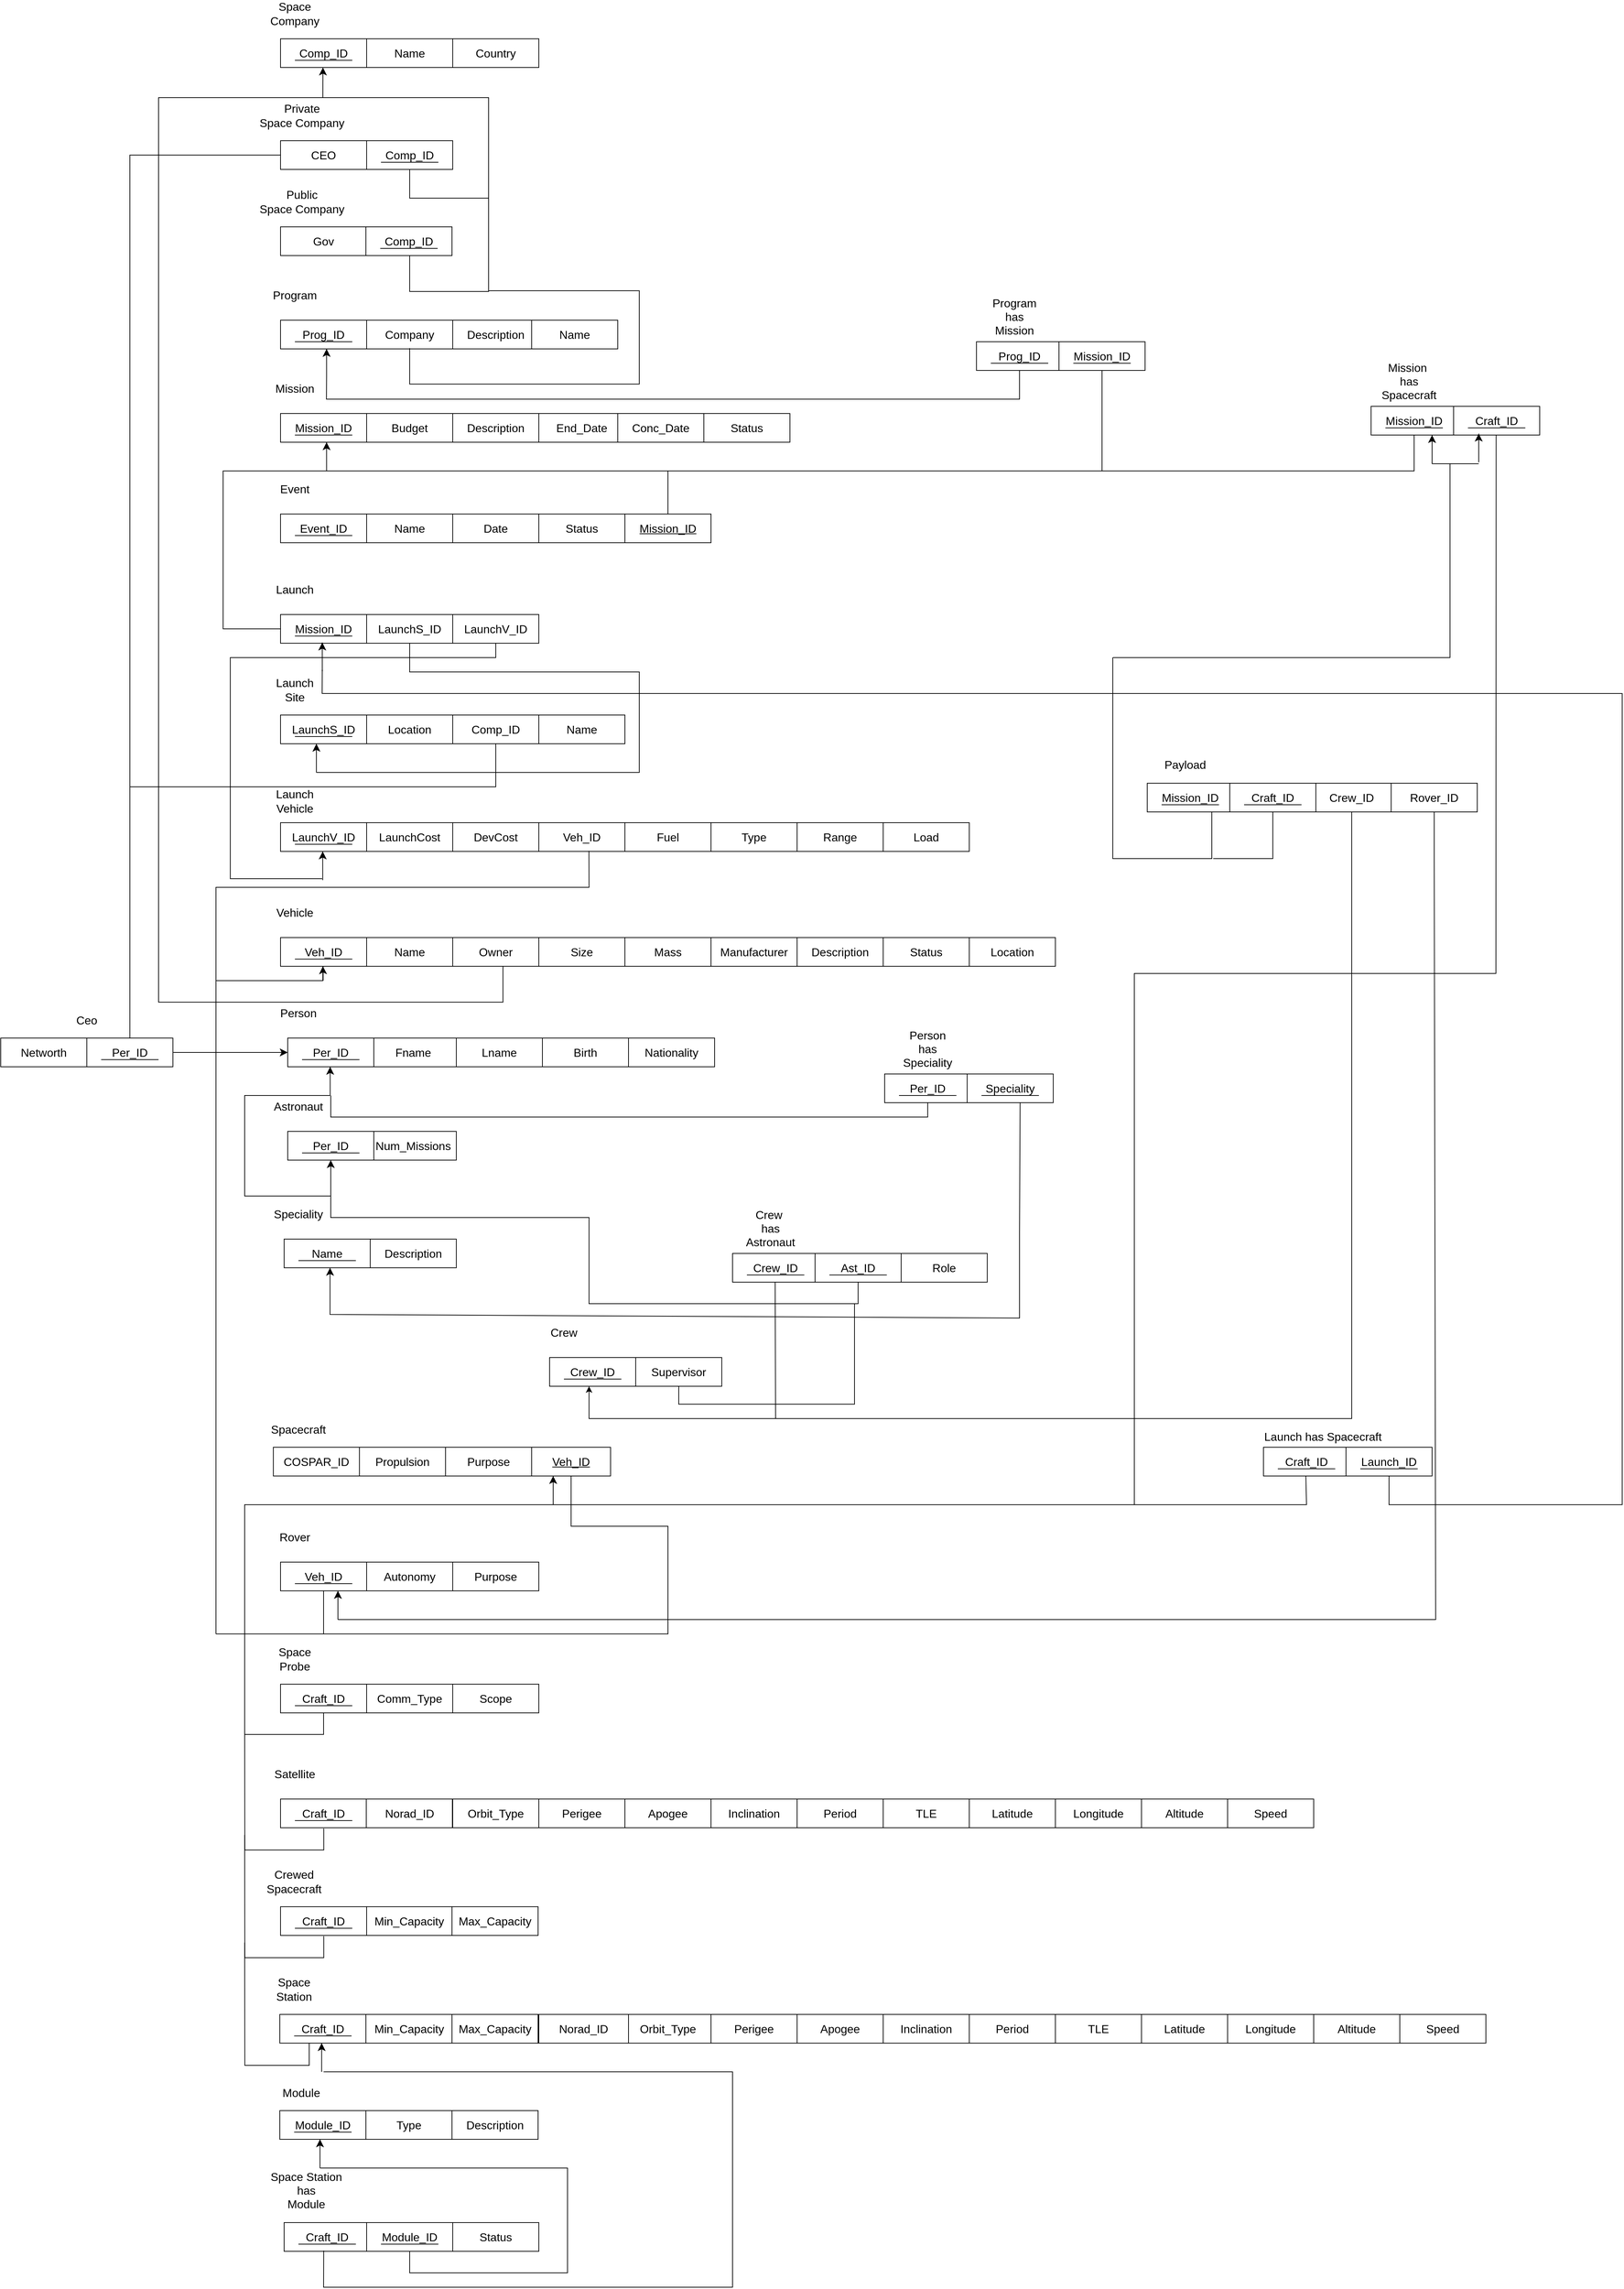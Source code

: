 <mxfile version="21.3.4" type="device">
  <diagram name="Page-1" id="BB83m_yvTzUi4F-m9Fvq">
    <mxGraphModel dx="824" dy="-336" grid="1" gridSize="10" guides="1" tooltips="1" connect="1" arrows="1" fold="1" page="1" pageScale="1" pageWidth="850" pageHeight="1100" math="0" shadow="0">
      <root>
        <mxCell id="0" />
        <mxCell id="1" parent="0" />
        <mxCell id="BOGz9dv89ooAanh70R54-1" value="Space Company" style="text;html=1;strokeColor=none;fillColor=none;align=center;verticalAlign=middle;whiteSpace=wrap;rounded=0;fontSize=16;" parent="1" vertex="1">
          <mxGeometry x="1630" y="1110" width="60" height="30" as="geometry" />
        </mxCell>
        <mxCell id="BOGz9dv89ooAanh70R54-2" value="Country" style="rounded=0;whiteSpace=wrap;html=1;fontSize=16;" parent="1" vertex="1">
          <mxGeometry x="1880" y="1160" width="120" height="40" as="geometry" />
        </mxCell>
        <mxCell id="BOGz9dv89ooAanh70R54-3" value="Name" style="rounded=0;whiteSpace=wrap;html=1;fontSize=16;" parent="1" vertex="1">
          <mxGeometry x="1760" y="1160" width="120" height="40" as="geometry" />
        </mxCell>
        <mxCell id="BOGz9dv89ooAanh70R54-4" value="CEO" style="rounded=0;whiteSpace=wrap;html=1;fontSize=16;" parent="1" vertex="1">
          <mxGeometry x="1640" y="1302" width="120" height="40" as="geometry" />
        </mxCell>
        <mxCell id="BOGz9dv89ooAanh70R54-5" value="Private&lt;br&gt;Space Company" style="text;html=1;strokeColor=none;fillColor=none;align=center;verticalAlign=middle;whiteSpace=wrap;rounded=0;fontSize=16;" parent="1" vertex="1">
          <mxGeometry x="1590" y="1252" width="160" height="30" as="geometry" />
        </mxCell>
        <mxCell id="BOGz9dv89ooAanh70R54-6" value="Gov" style="rounded=0;whiteSpace=wrap;html=1;fontSize=16;" parent="1" vertex="1">
          <mxGeometry x="1640" y="1422" width="120" height="40" as="geometry" />
        </mxCell>
        <mxCell id="BOGz9dv89ooAanh70R54-7" value="Public &lt;br&gt;Space Company" style="text;html=1;strokeColor=none;fillColor=none;align=center;verticalAlign=middle;whiteSpace=wrap;rounded=0;fontSize=16;" parent="1" vertex="1">
          <mxGeometry x="1600" y="1372" width="140" height="30" as="geometry" />
        </mxCell>
        <mxCell id="BOGz9dv89ooAanh70R54-8" value="Program" style="text;html=1;strokeColor=none;fillColor=none;align=center;verticalAlign=middle;whiteSpace=wrap;rounded=0;fontSize=16;" parent="1" vertex="1">
          <mxGeometry x="1630" y="1502" width="60" height="30" as="geometry" />
        </mxCell>
        <mxCell id="BOGz9dv89ooAanh70R54-9" value="Description" style="rounded=0;whiteSpace=wrap;html=1;fontSize=16;" parent="1" vertex="1">
          <mxGeometry x="1880" y="1552" width="120" height="40" as="geometry" />
        </mxCell>
        <mxCell id="BOGz9dv89ooAanh70R54-10" value="Company" style="rounded=0;whiteSpace=wrap;html=1;fontSize=16;" parent="1" vertex="1">
          <mxGeometry x="1760" y="1552" width="120" height="40" as="geometry" />
        </mxCell>
        <mxCell id="BOGz9dv89ooAanh70R54-11" value="Mission" style="text;html=1;strokeColor=none;fillColor=none;align=center;verticalAlign=middle;whiteSpace=wrap;rounded=0;fontSize=16;" parent="1" vertex="1">
          <mxGeometry x="1630" y="1632" width="60" height="30" as="geometry" />
        </mxCell>
        <mxCell id="BOGz9dv89ooAanh70R54-12" value="Description" style="rounded=0;whiteSpace=wrap;html=1;fontSize=16;" parent="1" vertex="1">
          <mxGeometry x="1880" y="1682" width="120" height="40" as="geometry" />
        </mxCell>
        <mxCell id="BOGz9dv89ooAanh70R54-13" value="Budget" style="rounded=0;whiteSpace=wrap;html=1;fontSize=16;" parent="1" vertex="1">
          <mxGeometry x="1760" y="1682" width="120" height="40" as="geometry" />
        </mxCell>
        <mxCell id="BOGz9dv89ooAanh70R54-14" value="End_Date" style="rounded=0;whiteSpace=wrap;html=1;fontSize=16;" parent="1" vertex="1">
          <mxGeometry x="2000" y="1682" width="120" height="40" as="geometry" />
        </mxCell>
        <mxCell id="BOGz9dv89ooAanh70R54-15" value="Conc_Date" style="rounded=0;whiteSpace=wrap;html=1;fontSize=16;" parent="1" vertex="1">
          <mxGeometry x="2110" y="1682" width="120" height="40" as="geometry" />
        </mxCell>
        <mxCell id="BOGz9dv89ooAanh70R54-16" value="Status" style="rounded=0;whiteSpace=wrap;html=1;fontSize=16;" parent="1" vertex="1">
          <mxGeometry x="2230" y="1682" width="120" height="40" as="geometry" />
        </mxCell>
        <mxCell id="BOGz9dv89ooAanh70R54-17" value="Event" style="text;html=1;strokeColor=none;fillColor=none;align=center;verticalAlign=middle;whiteSpace=wrap;rounded=0;fontSize=16;" parent="1" vertex="1">
          <mxGeometry x="1630" y="1772" width="60" height="30" as="geometry" />
        </mxCell>
        <mxCell id="BOGz9dv89ooAanh70R54-18" value="Date" style="rounded=0;whiteSpace=wrap;html=1;fontSize=16;" parent="1" vertex="1">
          <mxGeometry x="1880" y="1822" width="120" height="40" as="geometry" />
        </mxCell>
        <mxCell id="BOGz9dv89ooAanh70R54-19" value="Name" style="rounded=0;whiteSpace=wrap;html=1;fontSize=16;" parent="1" vertex="1">
          <mxGeometry x="1760" y="1822" width="120" height="40" as="geometry" />
        </mxCell>
        <mxCell id="BOGz9dv89ooAanh70R54-20" value="Status" style="rounded=0;whiteSpace=wrap;html=1;fontSize=16;" parent="1" vertex="1">
          <mxGeometry x="2000" y="1822" width="120" height="40" as="geometry" />
        </mxCell>
        <mxCell id="BOGz9dv89ooAanh70R54-21" value="Launch" style="text;html=1;strokeColor=none;fillColor=none;align=center;verticalAlign=middle;whiteSpace=wrap;rounded=0;fontSize=16;" parent="1" vertex="1">
          <mxGeometry x="1630" y="1912" width="60" height="30" as="geometry" />
        </mxCell>
        <mxCell id="BOGz9dv89ooAanh70R54-22" value="LaunchV_ID" style="rounded=0;whiteSpace=wrap;html=1;fontSize=16;" parent="1" vertex="1">
          <mxGeometry x="1880" y="1962" width="120" height="40" as="geometry" />
        </mxCell>
        <mxCell id="BOGz9dv89ooAanh70R54-23" value="LaunchS_ID" style="rounded=0;whiteSpace=wrap;html=1;fontSize=16;" parent="1" vertex="1">
          <mxGeometry x="1760" y="1962" width="120" height="40" as="geometry" />
        </mxCell>
        <mxCell id="BOGz9dv89ooAanh70R54-24" value="Launch Site" style="text;html=1;strokeColor=none;fillColor=none;align=center;verticalAlign=middle;whiteSpace=wrap;rounded=0;fontSize=16;" parent="1" vertex="1">
          <mxGeometry x="1630" y="2052" width="60" height="30" as="geometry" />
        </mxCell>
        <mxCell id="BOGz9dv89ooAanh70R54-25" value="Comp_ID" style="rounded=0;whiteSpace=wrap;html=1;fontSize=16;" parent="1" vertex="1">
          <mxGeometry x="1880" y="2102" width="120" height="40" as="geometry" />
        </mxCell>
        <mxCell id="BOGz9dv89ooAanh70R54-26" value="Location" style="rounded=0;whiteSpace=wrap;html=1;fontSize=16;" parent="1" vertex="1">
          <mxGeometry x="1760" y="2102" width="120" height="40" as="geometry" />
        </mxCell>
        <mxCell id="BOGz9dv89ooAanh70R54-27" value="Launch Vehicle" style="text;html=1;strokeColor=none;fillColor=none;align=center;verticalAlign=middle;whiteSpace=wrap;rounded=0;fontSize=16;" parent="1" vertex="1">
          <mxGeometry x="1630" y="2207" width="60" height="30" as="geometry" />
        </mxCell>
        <mxCell id="BOGz9dv89ooAanh70R54-28" value="DevCost" style="rounded=0;whiteSpace=wrap;html=1;fontSize=16;" parent="1" vertex="1">
          <mxGeometry x="1880" y="2252" width="120" height="40" as="geometry" />
        </mxCell>
        <mxCell id="BOGz9dv89ooAanh70R54-29" value="LaunchCost" style="rounded=0;whiteSpace=wrap;html=1;fontSize=16;" parent="1" vertex="1">
          <mxGeometry x="1760" y="2252" width="120" height="40" as="geometry" />
        </mxCell>
        <mxCell id="BOGz9dv89ooAanh70R54-30" value="Veh_ID" style="rounded=0;whiteSpace=wrap;html=1;fontSize=16;" parent="1" vertex="1">
          <mxGeometry x="2000" y="2252" width="120" height="40" as="geometry" />
        </mxCell>
        <mxCell id="BOGz9dv89ooAanh70R54-31" value="Fuel" style="rounded=0;whiteSpace=wrap;html=1;fontSize=16;" parent="1" vertex="1">
          <mxGeometry x="2120" y="2252" width="120" height="40" as="geometry" />
        </mxCell>
        <mxCell id="BOGz9dv89ooAanh70R54-32" value="Type" style="rounded=0;whiteSpace=wrap;html=1;fontSize=16;" parent="1" vertex="1">
          <mxGeometry x="2240" y="2252" width="120" height="40" as="geometry" />
        </mxCell>
        <mxCell id="BOGz9dv89ooAanh70R54-33" value="Range" style="rounded=0;whiteSpace=wrap;html=1;fontSize=16;" parent="1" vertex="1">
          <mxGeometry x="2360" y="2252" width="120" height="40" as="geometry" />
        </mxCell>
        <mxCell id="BOGz9dv89ooAanh70R54-34" value="Vehicle" style="text;html=1;strokeColor=none;fillColor=none;align=center;verticalAlign=middle;whiteSpace=wrap;rounded=0;fontSize=16;" parent="1" vertex="1">
          <mxGeometry x="1630" y="2362" width="60" height="30" as="geometry" />
        </mxCell>
        <mxCell id="BOGz9dv89ooAanh70R54-35" value="Owner" style="rounded=0;whiteSpace=wrap;html=1;fontSize=16;" parent="1" vertex="1">
          <mxGeometry x="1880" y="2412" width="120" height="40" as="geometry" />
        </mxCell>
        <mxCell id="BOGz9dv89ooAanh70R54-36" value="Name" style="rounded=0;whiteSpace=wrap;html=1;fontSize=16;" parent="1" vertex="1">
          <mxGeometry x="1760" y="2412" width="120" height="40" as="geometry" />
        </mxCell>
        <mxCell id="BOGz9dv89ooAanh70R54-37" value="Size" style="rounded=0;whiteSpace=wrap;html=1;fontSize=16;" parent="1" vertex="1">
          <mxGeometry x="2000" y="2412" width="120" height="40" as="geometry" />
        </mxCell>
        <mxCell id="BOGz9dv89ooAanh70R54-38" value="Mass" style="rounded=0;whiteSpace=wrap;html=1;fontSize=16;" parent="1" vertex="1">
          <mxGeometry x="2120" y="2412" width="120" height="40" as="geometry" />
        </mxCell>
        <mxCell id="BOGz9dv89ooAanh70R54-39" value="Manufacturer" style="rounded=0;whiteSpace=wrap;html=1;fontSize=16;" parent="1" vertex="1">
          <mxGeometry x="2240" y="2412" width="120" height="40" as="geometry" />
        </mxCell>
        <mxCell id="BOGz9dv89ooAanh70R54-40" value="Person" style="text;html=1;strokeColor=none;fillColor=none;align=center;verticalAlign=middle;whiteSpace=wrap;rounded=0;fontSize=16;" parent="1" vertex="1">
          <mxGeometry x="1635" y="2502" width="60" height="30" as="geometry" />
        </mxCell>
        <mxCell id="BOGz9dv89ooAanh70R54-41" value="Lname" style="rounded=0;whiteSpace=wrap;html=1;fontSize=16;" parent="1" vertex="1">
          <mxGeometry x="1885" y="2552" width="120" height="40" as="geometry" />
        </mxCell>
        <mxCell id="BOGz9dv89ooAanh70R54-42" value="Fname" style="rounded=0;whiteSpace=wrap;html=1;fontSize=16;" parent="1" vertex="1">
          <mxGeometry x="1765" y="2552" width="120" height="40" as="geometry" />
        </mxCell>
        <mxCell id="BOGz9dv89ooAanh70R54-43" value="Birth" style="rounded=0;whiteSpace=wrap;html=1;fontSize=16;" parent="1" vertex="1">
          <mxGeometry x="2005" y="2552" width="120" height="40" as="geometry" />
        </mxCell>
        <mxCell id="BOGz9dv89ooAanh70R54-44" value="Nationality" style="rounded=0;whiteSpace=wrap;html=1;fontSize=16;" parent="1" vertex="1">
          <mxGeometry x="2125" y="2552" width="120" height="40" as="geometry" />
        </mxCell>
        <mxCell id="BOGz9dv89ooAanh70R54-45" value="Astronaut" style="text;html=1;strokeColor=none;fillColor=none;align=center;verticalAlign=middle;whiteSpace=wrap;rounded=0;fontSize=16;" parent="1" vertex="1">
          <mxGeometry x="1635" y="2632" width="60" height="30" as="geometry" />
        </mxCell>
        <mxCell id="BOGz9dv89ooAanh70R54-46" value="Num_Missions" style="rounded=0;whiteSpace=wrap;html=1;fontSize=16;" parent="1" vertex="1">
          <mxGeometry x="1765" y="2682" width="120" height="40" as="geometry" />
        </mxCell>
        <mxCell id="BOGz9dv89ooAanh70R54-47" value="Speciality" style="text;html=1;strokeColor=none;fillColor=none;align=center;verticalAlign=middle;whiteSpace=wrap;rounded=0;fontSize=16;" parent="1" vertex="1">
          <mxGeometry x="1635" y="2782" width="60" height="30" as="geometry" />
        </mxCell>
        <mxCell id="BOGz9dv89ooAanh70R54-48" value="Description" style="rounded=0;whiteSpace=wrap;html=1;fontSize=16;" parent="1" vertex="1">
          <mxGeometry x="1765" y="2832" width="120" height="40" as="geometry" />
        </mxCell>
        <mxCell id="BOGz9dv89ooAanh70R54-49" value="Propulsion" style="rounded=0;whiteSpace=wrap;html=1;fontSize=16;" parent="1" vertex="1">
          <mxGeometry x="1750" y="3122" width="120" height="40" as="geometry" />
        </mxCell>
        <mxCell id="BOGz9dv89ooAanh70R54-50" value="Spacecraft" style="text;html=1;strokeColor=none;fillColor=none;align=center;verticalAlign=middle;whiteSpace=wrap;rounded=0;fontSize=16;" parent="1" vertex="1">
          <mxGeometry x="1635" y="3082" width="60" height="30" as="geometry" />
        </mxCell>
        <mxCell id="BOGz9dv89ooAanh70R54-51" value="Purpose" style="rounded=0;whiteSpace=wrap;html=1;fontSize=16;" parent="1" vertex="1">
          <mxGeometry x="1870" y="3122" width="120" height="40" as="geometry" />
        </mxCell>
        <mxCell id="BOGz9dv89ooAanh70R54-52" value="Description" style="rounded=0;whiteSpace=wrap;html=1;fontSize=16;" parent="1" vertex="1">
          <mxGeometry x="2360" y="2412" width="120" height="40" as="geometry" />
        </mxCell>
        <mxCell id="BOGz9dv89ooAanh70R54-53" value="Module" style="text;html=1;strokeColor=none;fillColor=none;align=center;verticalAlign=middle;whiteSpace=wrap;rounded=0;fontSize=16;" parent="1" vertex="1">
          <mxGeometry x="1639" y="4006" width="60" height="30" as="geometry" />
        </mxCell>
        <mxCell id="BOGz9dv89ooAanh70R54-54" value="Type" style="rounded=0;whiteSpace=wrap;html=1;fontSize=16;" parent="1" vertex="1">
          <mxGeometry x="1759" y="4046" width="120" height="40" as="geometry" />
        </mxCell>
        <mxCell id="BOGz9dv89ooAanh70R54-55" value="Description" style="rounded=0;whiteSpace=wrap;html=1;fontSize=16;" parent="1" vertex="1">
          <mxGeometry x="1879" y="4046" width="120" height="40" as="geometry" />
        </mxCell>
        <mxCell id="BOGz9dv89ooAanh70R54-56" value="Rover" style="text;html=1;strokeColor=none;fillColor=none;align=center;verticalAlign=middle;whiteSpace=wrap;rounded=0;fontSize=16;" parent="1" vertex="1">
          <mxGeometry x="1630" y="3232" width="60" height="30" as="geometry" />
        </mxCell>
        <mxCell id="BOGz9dv89ooAanh70R54-57" value="Autonomy" style="rounded=0;whiteSpace=wrap;html=1;fontSize=16;" parent="1" vertex="1">
          <mxGeometry x="1760" y="3282" width="120" height="40" as="geometry" />
        </mxCell>
        <mxCell id="BOGz9dv89ooAanh70R54-58" value="Space Probe" style="text;html=1;strokeColor=none;fillColor=none;align=center;verticalAlign=middle;whiteSpace=wrap;rounded=0;fontSize=16;" parent="1" vertex="1">
          <mxGeometry x="1630" y="3402" width="60" height="30" as="geometry" />
        </mxCell>
        <mxCell id="BOGz9dv89ooAanh70R54-59" value="Comm_Type" style="rounded=0;whiteSpace=wrap;html=1;fontSize=16;" parent="1" vertex="1">
          <mxGeometry x="1760" y="3452" width="120" height="40" as="geometry" />
        </mxCell>
        <mxCell id="BOGz9dv89ooAanh70R54-60" value="Satellite" style="text;html=1;strokeColor=none;fillColor=none;align=center;verticalAlign=middle;whiteSpace=wrap;rounded=0;fontSize=16;" parent="1" vertex="1">
          <mxGeometry x="1630" y="3562" width="60" height="30" as="geometry" />
        </mxCell>
        <mxCell id="BOGz9dv89ooAanh70R54-61" value="Orbit_Type" style="rounded=0;whiteSpace=wrap;html=1;fontSize=16;" parent="1" vertex="1">
          <mxGeometry x="1880" y="3612" width="120" height="40" as="geometry" />
        </mxCell>
        <mxCell id="BOGz9dv89ooAanh70R54-62" value="Perigee" style="rounded=0;whiteSpace=wrap;html=1;fontSize=16;" parent="1" vertex="1">
          <mxGeometry x="2000" y="3612" width="120" height="40" as="geometry" />
        </mxCell>
        <mxCell id="BOGz9dv89ooAanh70R54-63" value="Apogee" style="rounded=0;whiteSpace=wrap;html=1;fontSize=16;" parent="1" vertex="1">
          <mxGeometry x="2120" y="3612" width="120" height="40" as="geometry" />
        </mxCell>
        <mxCell id="BOGz9dv89ooAanh70R54-64" value="Inclination" style="rounded=0;whiteSpace=wrap;html=1;fontSize=16;" parent="1" vertex="1">
          <mxGeometry x="2240" y="3612" width="120" height="40" as="geometry" />
        </mxCell>
        <mxCell id="BOGz9dv89ooAanh70R54-65" value="Period" style="rounded=0;whiteSpace=wrap;html=1;fontSize=16;" parent="1" vertex="1">
          <mxGeometry x="2360" y="3612" width="120" height="40" as="geometry" />
        </mxCell>
        <mxCell id="BOGz9dv89ooAanh70R54-66" value="TLE" style="rounded=0;whiteSpace=wrap;html=1;fontSize=16;" parent="1" vertex="1">
          <mxGeometry x="2480" y="3612" width="120" height="40" as="geometry" />
        </mxCell>
        <mxCell id="BOGz9dv89ooAanh70R54-67" value="Latitude" style="rounded=0;whiteSpace=wrap;html=1;fontSize=16;" parent="1" vertex="1">
          <mxGeometry x="2600" y="3612" width="120" height="40" as="geometry" />
        </mxCell>
        <mxCell id="BOGz9dv89ooAanh70R54-68" value="Longitude" style="rounded=0;whiteSpace=wrap;html=1;fontSize=16;" parent="1" vertex="1">
          <mxGeometry x="2720" y="3612" width="120" height="40" as="geometry" />
        </mxCell>
        <mxCell id="BOGz9dv89ooAanh70R54-69" value="Altitude" style="rounded=0;whiteSpace=wrap;html=1;fontSize=16;" parent="1" vertex="1">
          <mxGeometry x="2840" y="3612" width="120" height="40" as="geometry" />
        </mxCell>
        <mxCell id="BOGz9dv89ooAanh70R54-70" value="Speed" style="rounded=0;whiteSpace=wrap;html=1;fontSize=16;" parent="1" vertex="1">
          <mxGeometry x="2960" y="3612" width="120" height="40" as="geometry" />
        </mxCell>
        <mxCell id="BOGz9dv89ooAanh70R54-71" value="Crewed Spacecraft" style="text;html=1;strokeColor=none;fillColor=none;align=center;verticalAlign=middle;whiteSpace=wrap;rounded=0;fontSize=16;" parent="1" vertex="1">
          <mxGeometry x="1629" y="3712" width="60" height="30" as="geometry" />
        </mxCell>
        <mxCell id="BOGz9dv89ooAanh70R54-72" value="Min_Capacity" style="rounded=0;whiteSpace=wrap;html=1;fontSize=16;" parent="1" vertex="1">
          <mxGeometry x="1759" y="3762" width="121" height="40" as="geometry" />
        </mxCell>
        <mxCell id="BOGz9dv89ooAanh70R54-73" value="Max_Capacity" style="rounded=0;whiteSpace=wrap;html=1;fontSize=16;" parent="1" vertex="1">
          <mxGeometry x="1879" y="3762" width="120" height="40" as="geometry" />
        </mxCell>
        <mxCell id="BOGz9dv89ooAanh70R54-74" value="Space Station&lt;br&gt;" style="text;html=1;strokeColor=none;fillColor=none;align=center;verticalAlign=middle;whiteSpace=wrap;rounded=0;fontSize=16;" parent="1" vertex="1">
          <mxGeometry x="1629" y="3862" width="60" height="30" as="geometry" />
        </mxCell>
        <mxCell id="BOGz9dv89ooAanh70R54-75" value="Space Station&lt;br&gt;has&lt;br&gt;Module" style="text;html=1;strokeColor=none;fillColor=none;align=center;verticalAlign=middle;whiteSpace=wrap;rounded=0;fontSize=16;" parent="1" vertex="1">
          <mxGeometry x="1593" y="4142" width="166" height="30" as="geometry" />
        </mxCell>
        <mxCell id="BOGz9dv89ooAanh70R54-76" value="" style="group" parent="1" vertex="1" connectable="0">
          <mxGeometry x="1639" y="4046" width="120" height="40" as="geometry" />
        </mxCell>
        <mxCell id="BOGz9dv89ooAanh70R54-77" value="Module_ID" style="rounded=0;whiteSpace=wrap;html=1;fontSize=16;" parent="BOGz9dv89ooAanh70R54-76" vertex="1">
          <mxGeometry width="120" height="40" as="geometry" />
        </mxCell>
        <mxCell id="BOGz9dv89ooAanh70R54-78" value="" style="endArrow=none;html=1;rounded=0;fontSize=12;startSize=8;endSize=8;curved=1;" parent="BOGz9dv89ooAanh70R54-76" edge="1">
          <mxGeometry width="50" height="50" relative="1" as="geometry">
            <mxPoint x="20" y="30" as="sourcePoint" />
            <mxPoint x="100" y="30" as="targetPoint" />
          </mxGeometry>
        </mxCell>
        <mxCell id="BOGz9dv89ooAanh70R54-79" value="" style="group" parent="1" vertex="1" connectable="0">
          <mxGeometry x="1645" y="4202" width="120" height="40" as="geometry" />
        </mxCell>
        <mxCell id="BOGz9dv89ooAanh70R54-80" value="Craft_ID" style="rounded=0;whiteSpace=wrap;html=1;fontSize=16;" parent="BOGz9dv89ooAanh70R54-79" vertex="1">
          <mxGeometry width="120" height="40" as="geometry" />
        </mxCell>
        <mxCell id="BOGz9dv89ooAanh70R54-81" value="" style="endArrow=none;html=1;rounded=0;fontSize=12;startSize=8;endSize=8;curved=1;" parent="BOGz9dv89ooAanh70R54-79" edge="1">
          <mxGeometry width="50" height="50" relative="1" as="geometry">
            <mxPoint x="20" y="30" as="sourcePoint" />
            <mxPoint x="100" y="30" as="targetPoint" />
          </mxGeometry>
        </mxCell>
        <mxCell id="BOGz9dv89ooAanh70R54-82" value="" style="group" parent="1" vertex="1" connectable="0">
          <mxGeometry x="1760" y="4202" width="120" height="40" as="geometry" />
        </mxCell>
        <mxCell id="BOGz9dv89ooAanh70R54-83" value="Module_ID" style="rounded=0;whiteSpace=wrap;html=1;fontSize=16;" parent="BOGz9dv89ooAanh70R54-82" vertex="1">
          <mxGeometry width="120" height="40" as="geometry" />
        </mxCell>
        <mxCell id="BOGz9dv89ooAanh70R54-84" value="" style="endArrow=none;html=1;rounded=0;fontSize=12;startSize=8;endSize=8;curved=1;" parent="BOGz9dv89ooAanh70R54-82" edge="1">
          <mxGeometry width="50" height="50" relative="1" as="geometry">
            <mxPoint x="20" y="30" as="sourcePoint" />
            <mxPoint x="100" y="30" as="targetPoint" />
          </mxGeometry>
        </mxCell>
        <mxCell id="BOGz9dv89ooAanh70R54-85" value="" style="group" parent="1" vertex="1" connectable="0">
          <mxGeometry x="1639" y="3912" width="120" height="40" as="geometry" />
        </mxCell>
        <mxCell id="BOGz9dv89ooAanh70R54-86" value="Craft_ID" style="rounded=0;whiteSpace=wrap;html=1;fontSize=16;" parent="BOGz9dv89ooAanh70R54-85" vertex="1">
          <mxGeometry width="120" height="40" as="geometry" />
        </mxCell>
        <mxCell id="BOGz9dv89ooAanh70R54-87" value="" style="endArrow=none;html=1;rounded=0;fontSize=12;startSize=8;endSize=8;curved=1;" parent="BOGz9dv89ooAanh70R54-85" edge="1">
          <mxGeometry width="50" height="50" relative="1" as="geometry">
            <mxPoint x="20" y="30" as="sourcePoint" />
            <mxPoint x="100" y="30" as="targetPoint" />
          </mxGeometry>
        </mxCell>
        <mxCell id="BOGz9dv89ooAanh70R54-88" style="edgeStyle=none;curved=1;rounded=0;orthogonalLoop=1;jettySize=auto;html=1;exitX=0.75;exitY=0;exitDx=0;exitDy=0;fontSize=12;startSize=8;endSize=8;" parent="1" edge="1">
          <mxGeometry relative="1" as="geometry">
            <mxPoint x="1729.0" y="3762" as="sourcePoint" />
            <mxPoint x="1729.0" y="3762" as="targetPoint" />
          </mxGeometry>
        </mxCell>
        <mxCell id="BOGz9dv89ooAanh70R54-89" value="" style="group" parent="1" vertex="1" connectable="0">
          <mxGeometry x="1640" y="3762" width="120" height="40" as="geometry" />
        </mxCell>
        <mxCell id="BOGz9dv89ooAanh70R54-90" value="Craft_ID" style="rounded=0;whiteSpace=wrap;html=1;fontSize=16;" parent="BOGz9dv89ooAanh70R54-89" vertex="1">
          <mxGeometry width="120" height="40" as="geometry" />
        </mxCell>
        <mxCell id="BOGz9dv89ooAanh70R54-91" value="" style="endArrow=none;html=1;rounded=0;fontSize=12;startSize=8;endSize=8;curved=1;" parent="BOGz9dv89ooAanh70R54-89" edge="1">
          <mxGeometry width="50" height="50" relative="1" as="geometry">
            <mxPoint x="20" y="30" as="sourcePoint" />
            <mxPoint x="100" y="30" as="targetPoint" />
          </mxGeometry>
        </mxCell>
        <mxCell id="BOGz9dv89ooAanh70R54-92" value="" style="group" parent="1" vertex="1" connectable="0">
          <mxGeometry x="1640" y="3612" width="120" height="40" as="geometry" />
        </mxCell>
        <mxCell id="BOGz9dv89ooAanh70R54-93" value="Craft_ID" style="rounded=0;whiteSpace=wrap;html=1;fontSize=16;" parent="BOGz9dv89ooAanh70R54-92" vertex="1">
          <mxGeometry width="120" height="40" as="geometry" />
        </mxCell>
        <mxCell id="BOGz9dv89ooAanh70R54-94" value="" style="endArrow=none;html=1;rounded=0;fontSize=12;startSize=8;endSize=8;curved=1;" parent="BOGz9dv89ooAanh70R54-92" edge="1">
          <mxGeometry width="50" height="50" relative="1" as="geometry">
            <mxPoint x="20" y="30" as="sourcePoint" />
            <mxPoint x="100" y="30" as="targetPoint" />
          </mxGeometry>
        </mxCell>
        <mxCell id="BOGz9dv89ooAanh70R54-95" value="" style="group" parent="1" vertex="1" connectable="0">
          <mxGeometry x="1640" y="3452" width="120" height="40" as="geometry" />
        </mxCell>
        <mxCell id="BOGz9dv89ooAanh70R54-96" value="Craft_ID" style="rounded=0;whiteSpace=wrap;html=1;fontSize=16;" parent="BOGz9dv89ooAanh70R54-95" vertex="1">
          <mxGeometry width="120" height="40" as="geometry" />
        </mxCell>
        <mxCell id="BOGz9dv89ooAanh70R54-97" value="" style="endArrow=none;html=1;rounded=0;fontSize=12;startSize=8;endSize=8;curved=1;" parent="BOGz9dv89ooAanh70R54-95" edge="1">
          <mxGeometry width="50" height="50" relative="1" as="geometry">
            <mxPoint x="20" y="30" as="sourcePoint" />
            <mxPoint x="100" y="30" as="targetPoint" />
          </mxGeometry>
        </mxCell>
        <mxCell id="BOGz9dv89ooAanh70R54-98" value="" style="group" parent="1" vertex="1" connectable="0">
          <mxGeometry x="1640" y="3282" width="120" height="40" as="geometry" />
        </mxCell>
        <mxCell id="BOGz9dv89ooAanh70R54-99" value="Veh_ID" style="rounded=0;whiteSpace=wrap;html=1;fontSize=16;" parent="BOGz9dv89ooAanh70R54-98" vertex="1">
          <mxGeometry width="120" height="40" as="geometry" />
        </mxCell>
        <mxCell id="BOGz9dv89ooAanh70R54-100" value="" style="endArrow=none;html=1;rounded=0;fontSize=12;startSize=8;endSize=8;curved=1;" parent="BOGz9dv89ooAanh70R54-98" edge="1">
          <mxGeometry width="50" height="50" relative="1" as="geometry">
            <mxPoint x="20" y="30" as="sourcePoint" />
            <mxPoint x="100" y="30" as="targetPoint" />
          </mxGeometry>
        </mxCell>
        <mxCell id="BOGz9dv89ooAanh70R54-101" value="" style="group" parent="1" vertex="1" connectable="0">
          <mxGeometry x="1630" y="3122" width="120" height="40" as="geometry" />
        </mxCell>
        <mxCell id="BOGz9dv89ooAanh70R54-102" value="COSPAR_ID" style="rounded=0;whiteSpace=wrap;html=1;fontSize=16;" parent="BOGz9dv89ooAanh70R54-101" vertex="1">
          <mxGeometry width="120" height="40" as="geometry" />
        </mxCell>
        <mxCell id="BOGz9dv89ooAanh70R54-103" value="" style="group" parent="1" vertex="1" connectable="0">
          <mxGeometry x="1645" y="2832" width="120" height="40" as="geometry" />
        </mxCell>
        <mxCell id="BOGz9dv89ooAanh70R54-104" value="Name" style="rounded=0;whiteSpace=wrap;html=1;fontSize=16;" parent="BOGz9dv89ooAanh70R54-103" vertex="1">
          <mxGeometry width="120" height="40" as="geometry" />
        </mxCell>
        <mxCell id="BOGz9dv89ooAanh70R54-105" value="" style="endArrow=none;html=1;rounded=0;fontSize=12;startSize=8;endSize=8;curved=1;" parent="BOGz9dv89ooAanh70R54-103" edge="1">
          <mxGeometry width="50" height="50" relative="1" as="geometry">
            <mxPoint x="20" y="30" as="sourcePoint" />
            <mxPoint x="100" y="30" as="targetPoint" />
          </mxGeometry>
        </mxCell>
        <mxCell id="BOGz9dv89ooAanh70R54-106" value="" style="group" parent="1" vertex="1" connectable="0">
          <mxGeometry x="1650" y="2682" width="120" height="40" as="geometry" />
        </mxCell>
        <mxCell id="BOGz9dv89ooAanh70R54-107" value="Per_ID" style="rounded=0;whiteSpace=wrap;html=1;fontSize=16;" parent="BOGz9dv89ooAanh70R54-106" vertex="1">
          <mxGeometry width="120" height="40" as="geometry" />
        </mxCell>
        <mxCell id="BOGz9dv89ooAanh70R54-108" value="" style="endArrow=none;html=1;rounded=0;fontSize=12;startSize=8;endSize=8;curved=1;" parent="BOGz9dv89ooAanh70R54-106" edge="1">
          <mxGeometry width="50" height="50" relative="1" as="geometry">
            <mxPoint x="20" y="30" as="sourcePoint" />
            <mxPoint x="100" y="30" as="targetPoint" />
          </mxGeometry>
        </mxCell>
        <mxCell id="BOGz9dv89ooAanh70R54-109" value="" style="group" parent="1" vertex="1" connectable="0">
          <mxGeometry x="1650" y="2552" width="120" height="40" as="geometry" />
        </mxCell>
        <mxCell id="BOGz9dv89ooAanh70R54-110" value="Per_ID" style="rounded=0;whiteSpace=wrap;html=1;fontSize=16;" parent="BOGz9dv89ooAanh70R54-109" vertex="1">
          <mxGeometry width="120" height="40" as="geometry" />
        </mxCell>
        <mxCell id="BOGz9dv89ooAanh70R54-111" value="" style="endArrow=none;html=1;rounded=0;fontSize=12;startSize=8;endSize=8;curved=1;" parent="BOGz9dv89ooAanh70R54-109" edge="1">
          <mxGeometry width="50" height="50" relative="1" as="geometry">
            <mxPoint x="20" y="30" as="sourcePoint" />
            <mxPoint x="100" y="30" as="targetPoint" />
          </mxGeometry>
        </mxCell>
        <mxCell id="BOGz9dv89ooAanh70R54-112" value="" style="group" parent="1" vertex="1" connectable="0">
          <mxGeometry x="1640" y="2252" width="120" height="40" as="geometry" />
        </mxCell>
        <mxCell id="BOGz9dv89ooAanh70R54-113" value="LaunchV_ID" style="rounded=0;whiteSpace=wrap;html=1;fontSize=16;" parent="BOGz9dv89ooAanh70R54-112" vertex="1">
          <mxGeometry width="120" height="40" as="geometry" />
        </mxCell>
        <mxCell id="BOGz9dv89ooAanh70R54-114" value="" style="endArrow=none;html=1;rounded=0;fontSize=12;startSize=8;endSize=8;curved=1;" parent="BOGz9dv89ooAanh70R54-112" edge="1">
          <mxGeometry width="50" height="50" relative="1" as="geometry">
            <mxPoint x="20" y="30" as="sourcePoint" />
            <mxPoint x="100" y="30" as="targetPoint" />
          </mxGeometry>
        </mxCell>
        <mxCell id="BOGz9dv89ooAanh70R54-115" value="" style="group" parent="1" vertex="1" connectable="0">
          <mxGeometry x="1640" y="2102" width="120" height="40" as="geometry" />
        </mxCell>
        <mxCell id="BOGz9dv89ooAanh70R54-116" value="LaunchS_ID" style="rounded=0;whiteSpace=wrap;html=1;fontSize=16;" parent="BOGz9dv89ooAanh70R54-115" vertex="1">
          <mxGeometry width="120" height="40" as="geometry" />
        </mxCell>
        <mxCell id="BOGz9dv89ooAanh70R54-117" value="" style="endArrow=none;html=1;rounded=0;fontSize=12;startSize=8;endSize=8;curved=1;" parent="BOGz9dv89ooAanh70R54-115" edge="1">
          <mxGeometry width="50" height="50" relative="1" as="geometry">
            <mxPoint x="20" y="30" as="sourcePoint" />
            <mxPoint x="100" y="30" as="targetPoint" />
          </mxGeometry>
        </mxCell>
        <mxCell id="BOGz9dv89ooAanh70R54-118" value="" style="group" parent="1" vertex="1" connectable="0">
          <mxGeometry x="1640" y="1962" width="120" height="40" as="geometry" />
        </mxCell>
        <mxCell id="BOGz9dv89ooAanh70R54-119" value="Launch_ID" style="rounded=0;whiteSpace=wrap;html=1;fontSize=16;" parent="BOGz9dv89ooAanh70R54-118" vertex="1">
          <mxGeometry width="120" height="40" as="geometry" />
        </mxCell>
        <mxCell id="BOGz9dv89ooAanh70R54-120" value="" style="endArrow=none;html=1;rounded=0;fontSize=12;startSize=8;endSize=8;curved=1;" parent="BOGz9dv89ooAanh70R54-118" edge="1">
          <mxGeometry width="50" height="50" relative="1" as="geometry">
            <mxPoint x="20" y="30" as="sourcePoint" />
            <mxPoint x="100" y="30" as="targetPoint" />
          </mxGeometry>
        </mxCell>
        <mxCell id="BOGz9dv89ooAanh70R54-121" value="" style="group" parent="BOGz9dv89ooAanh70R54-118" vertex="1" connectable="0">
          <mxGeometry width="120" height="40" as="geometry" />
        </mxCell>
        <mxCell id="BOGz9dv89ooAanh70R54-122" value="Mission_ID" style="rounded=0;whiteSpace=wrap;html=1;fontSize=16;" parent="BOGz9dv89ooAanh70R54-121" vertex="1">
          <mxGeometry width="120" height="40" as="geometry" />
        </mxCell>
        <mxCell id="BOGz9dv89ooAanh70R54-123" value="" style="endArrow=none;html=1;rounded=0;fontSize=12;startSize=8;endSize=8;curved=1;" parent="BOGz9dv89ooAanh70R54-121" edge="1">
          <mxGeometry width="50" height="50" relative="1" as="geometry">
            <mxPoint x="20" y="30" as="sourcePoint" />
            <mxPoint x="100" y="30" as="targetPoint" />
          </mxGeometry>
        </mxCell>
        <mxCell id="BOGz9dv89ooAanh70R54-124" value="Load" style="rounded=0;whiteSpace=wrap;html=1;fontSize=16;" parent="1" vertex="1">
          <mxGeometry x="2480" y="2252" width="120" height="40" as="geometry" />
        </mxCell>
        <mxCell id="BOGz9dv89ooAanh70R54-125" value="" style="group" parent="1" vertex="1" connectable="0">
          <mxGeometry x="1640" y="1822" width="120" height="40" as="geometry" />
        </mxCell>
        <mxCell id="BOGz9dv89ooAanh70R54-126" value="Event_ID" style="rounded=0;whiteSpace=wrap;html=1;fontSize=16;" parent="BOGz9dv89ooAanh70R54-125" vertex="1">
          <mxGeometry width="120" height="40" as="geometry" />
        </mxCell>
        <mxCell id="BOGz9dv89ooAanh70R54-127" value="" style="endArrow=none;html=1;rounded=0;fontSize=12;startSize=8;endSize=8;curved=1;" parent="BOGz9dv89ooAanh70R54-125" edge="1">
          <mxGeometry width="50" height="50" relative="1" as="geometry">
            <mxPoint x="20" y="30" as="sourcePoint" />
            <mxPoint x="100" y="30" as="targetPoint" />
          </mxGeometry>
        </mxCell>
        <mxCell id="BOGz9dv89ooAanh70R54-128" value="" style="group" parent="1" vertex="1" connectable="0">
          <mxGeometry x="1640" y="1682" width="120" height="40" as="geometry" />
        </mxCell>
        <mxCell id="BOGz9dv89ooAanh70R54-129" value="Mission_ID" style="rounded=0;whiteSpace=wrap;html=1;fontSize=16;" parent="BOGz9dv89ooAanh70R54-128" vertex="1">
          <mxGeometry width="120" height="40" as="geometry" />
        </mxCell>
        <mxCell id="BOGz9dv89ooAanh70R54-130" value="" style="endArrow=none;html=1;rounded=0;fontSize=12;startSize=8;endSize=8;curved=1;" parent="BOGz9dv89ooAanh70R54-128" edge="1">
          <mxGeometry width="50" height="50" relative="1" as="geometry">
            <mxPoint x="20" y="30" as="sourcePoint" />
            <mxPoint x="100" y="30" as="targetPoint" />
          </mxGeometry>
        </mxCell>
        <mxCell id="BOGz9dv89ooAanh70R54-131" value="" style="group" parent="1" vertex="1" connectable="0">
          <mxGeometry x="1640" y="1552" width="120" height="40" as="geometry" />
        </mxCell>
        <mxCell id="BOGz9dv89ooAanh70R54-132" value="Prog_ID" style="rounded=0;whiteSpace=wrap;html=1;fontSize=16;" parent="BOGz9dv89ooAanh70R54-131" vertex="1">
          <mxGeometry width="120" height="40" as="geometry" />
        </mxCell>
        <mxCell id="BOGz9dv89ooAanh70R54-133" value="" style="endArrow=none;html=1;rounded=0;fontSize=12;startSize=8;endSize=8;curved=1;" parent="BOGz9dv89ooAanh70R54-131" edge="1">
          <mxGeometry width="50" height="50" relative="1" as="geometry">
            <mxPoint x="20" y="30" as="sourcePoint" />
            <mxPoint x="100" y="30" as="targetPoint" />
          </mxGeometry>
        </mxCell>
        <mxCell id="BOGz9dv89ooAanh70R54-134" value="" style="group" parent="1" vertex="1" connectable="0">
          <mxGeometry x="1759" y="1422" width="120" height="40" as="geometry" />
        </mxCell>
        <mxCell id="BOGz9dv89ooAanh70R54-135" value="Comp_ID" style="rounded=0;whiteSpace=wrap;html=1;fontSize=16;" parent="BOGz9dv89ooAanh70R54-134" vertex="1">
          <mxGeometry width="120" height="40" as="geometry" />
        </mxCell>
        <mxCell id="BOGz9dv89ooAanh70R54-136" value="" style="endArrow=none;html=1;rounded=0;fontSize=12;startSize=8;endSize=8;curved=1;" parent="BOGz9dv89ooAanh70R54-134" edge="1">
          <mxGeometry width="50" height="50" relative="1" as="geometry">
            <mxPoint x="20" y="30" as="sourcePoint" />
            <mxPoint x="100" y="30" as="targetPoint" />
          </mxGeometry>
        </mxCell>
        <mxCell id="BOGz9dv89ooAanh70R54-137" value="" style="group" parent="1" vertex="1" connectable="0">
          <mxGeometry x="1760" y="1302" width="120" height="40" as="geometry" />
        </mxCell>
        <mxCell id="BOGz9dv89ooAanh70R54-138" value="Comp_ID" style="rounded=0;whiteSpace=wrap;html=1;fontSize=16;" parent="BOGz9dv89ooAanh70R54-137" vertex="1">
          <mxGeometry width="120" height="40" as="geometry" />
        </mxCell>
        <mxCell id="BOGz9dv89ooAanh70R54-139" value="" style="endArrow=none;html=1;rounded=0;fontSize=12;startSize=8;endSize=8;curved=1;" parent="BOGz9dv89ooAanh70R54-137" edge="1">
          <mxGeometry width="50" height="50" relative="1" as="geometry">
            <mxPoint x="20" y="30" as="sourcePoint" />
            <mxPoint x="100" y="30" as="targetPoint" />
          </mxGeometry>
        </mxCell>
        <mxCell id="BOGz9dv89ooAanh70R54-140" value="" style="group" parent="1" vertex="1" connectable="0">
          <mxGeometry x="1640" y="1160" width="120" height="40" as="geometry" />
        </mxCell>
        <mxCell id="BOGz9dv89ooAanh70R54-141" value="Comp_ID" style="rounded=0;whiteSpace=wrap;html=1;fontSize=16;" parent="BOGz9dv89ooAanh70R54-140" vertex="1">
          <mxGeometry width="120" height="40" as="geometry" />
        </mxCell>
        <mxCell id="BOGz9dv89ooAanh70R54-142" value="" style="endArrow=none;html=1;rounded=0;fontSize=12;startSize=8;endSize=8;curved=1;" parent="BOGz9dv89ooAanh70R54-140" edge="1">
          <mxGeometry width="50" height="50" relative="1" as="geometry">
            <mxPoint x="20" y="30" as="sourcePoint" />
            <mxPoint x="100" y="30" as="targetPoint" />
          </mxGeometry>
        </mxCell>
        <mxCell id="BOGz9dv89ooAanh70R54-143" value="" style="endArrow=none;html=1;rounded=0;exitX=0.5;exitY=1;exitDx=0;exitDy=0;" parent="1" source="BOGz9dv89ooAanh70R54-138" edge="1">
          <mxGeometry relative="1" as="geometry">
            <mxPoint x="2041" y="1472" as="sourcePoint" />
            <mxPoint x="1700" y="1242" as="targetPoint" />
            <Array as="points">
              <mxPoint x="1820" y="1382" />
              <mxPoint x="1930" y="1382" />
              <mxPoint x="1930" y="1242" />
            </Array>
          </mxGeometry>
        </mxCell>
        <mxCell id="BOGz9dv89ooAanh70R54-144" value="" style="edgeStyle=segmentEdgeStyle;endArrow=classic;html=1;curved=0;rounded=0;endSize=8;startSize=8;fontSize=12;" parent="1" edge="1">
          <mxGeometry width="50" height="50" relative="1" as="geometry">
            <mxPoint x="1699" y="1242" as="sourcePoint" />
            <mxPoint x="1699.09" y="1200" as="targetPoint" />
          </mxGeometry>
        </mxCell>
        <mxCell id="BOGz9dv89ooAanh70R54-145" value="" style="endArrow=none;html=1;rounded=0;" parent="1" edge="1">
          <mxGeometry relative="1" as="geometry">
            <mxPoint x="1700" y="1242" as="sourcePoint" />
            <mxPoint x="1950" y="2452" as="targetPoint" />
            <Array as="points">
              <mxPoint x="1470" y="1242" />
              <mxPoint x="1470" y="2502" />
              <mxPoint x="1950" y="2502" />
            </Array>
          </mxGeometry>
        </mxCell>
        <mxCell id="BOGz9dv89ooAanh70R54-146" value="" style="endArrow=none;html=1;rounded=0;" parent="1" edge="1">
          <mxGeometry relative="1" as="geometry">
            <mxPoint x="1930" y="1382" as="sourcePoint" />
            <mxPoint x="1820" y="1462" as="targetPoint" />
            <Array as="points">
              <mxPoint x="1930" y="1512" />
              <mxPoint x="1820" y="1512" />
            </Array>
          </mxGeometry>
        </mxCell>
        <mxCell id="BOGz9dv89ooAanh70R54-147" value="" style="endArrow=none;html=1;rounded=0;" parent="1" edge="1">
          <mxGeometry relative="1" as="geometry">
            <mxPoint x="1930" y="1511" as="sourcePoint" />
            <mxPoint x="1820" y="1591" as="targetPoint" />
            <Array as="points">
              <mxPoint x="2140" y="1511" />
              <mxPoint x="2140" y="1641" />
              <mxPoint x="1820" y="1641" />
            </Array>
          </mxGeometry>
        </mxCell>
        <mxCell id="BOGz9dv89ooAanh70R54-148" value="" style="edgeStyle=segmentEdgeStyle;endArrow=classic;html=1;curved=0;rounded=0;endSize=8;startSize=8;fontSize=12;" parent="1" edge="1">
          <mxGeometry width="50" height="50" relative="1" as="geometry">
            <mxPoint x="1697.33" y="3952" as="sourcePoint" />
            <mxPoint x="1697.33" y="3952" as="targetPoint" />
            <Array as="points">
              <mxPoint x="1697.33" y="3992" />
              <mxPoint x="1697.33" y="3992" />
            </Array>
          </mxGeometry>
        </mxCell>
        <mxCell id="BOGz9dv89ooAanh70R54-149" value="" style="edgeStyle=segmentEdgeStyle;endArrow=classic;html=1;curved=0;rounded=0;endSize=8;startSize=8;fontSize=12;" parent="1" edge="1">
          <mxGeometry width="50" height="50" relative="1" as="geometry">
            <mxPoint x="1710" y="2772" as="sourcePoint" />
            <mxPoint x="1710" y="2722" as="targetPoint" />
            <Array as="points">
              <mxPoint x="1710" y="2772" />
            </Array>
          </mxGeometry>
        </mxCell>
        <mxCell id="BOGz9dv89ooAanh70R54-150" value="" style="edgeStyle=segmentEdgeStyle;endArrow=classic;html=1;curved=0;rounded=0;endSize=8;startSize=8;fontSize=12;" parent="1" edge="1">
          <mxGeometry width="50" height="50" relative="1" as="geometry">
            <mxPoint x="1698.75" y="2292" as="sourcePoint" />
            <mxPoint x="1698.75" y="2292" as="targetPoint" />
            <Array as="points">
              <mxPoint x="1698.75" y="2332" />
              <mxPoint x="1698.75" y="2332" />
            </Array>
          </mxGeometry>
        </mxCell>
        <mxCell id="BOGz9dv89ooAanh70R54-151" value="" style="edgeStyle=segmentEdgeStyle;endArrow=classic;html=1;curved=0;rounded=0;endSize=8;startSize=8;fontSize=12;" parent="1" edge="1">
          <mxGeometry width="50" height="50" relative="1" as="geometry">
            <mxPoint x="1690" y="2142" as="sourcePoint" />
            <mxPoint x="1690" y="2142" as="targetPoint" />
            <Array as="points">
              <mxPoint x="1690" y="2182" />
              <mxPoint x="1690" y="2182" />
            </Array>
          </mxGeometry>
        </mxCell>
        <mxCell id="BOGz9dv89ooAanh70R54-152" value="" style="endArrow=none;html=1;rounded=0;entryX=0.5;entryY=1;entryDx=0;entryDy=0;" parent="1" target="BOGz9dv89ooAanh70R54-23" edge="1">
          <mxGeometry relative="1" as="geometry">
            <mxPoint x="1690" y="2182" as="sourcePoint" />
            <mxPoint x="1440" y="2027" as="targetPoint" />
            <Array as="points">
              <mxPoint x="2140" y="2182" />
              <mxPoint x="2140" y="2042" />
              <mxPoint x="1820" y="2042" />
            </Array>
          </mxGeometry>
        </mxCell>
        <mxCell id="BOGz9dv89ooAanh70R54-153" value="" style="endArrow=none;html=1;rounded=0;exitX=0.5;exitY=1;exitDx=0;exitDy=0;" parent="1" source="BOGz9dv89ooAanh70R54-22" edge="1">
          <mxGeometry relative="1" as="geometry">
            <mxPoint x="1818" y="2430" as="sourcePoint" />
            <mxPoint x="1698" y="2330" as="targetPoint" />
            <Array as="points">
              <mxPoint x="1940" y="2022" />
              <mxPoint x="1570" y="2022" />
              <mxPoint x="1570" y="2330" />
            </Array>
          </mxGeometry>
        </mxCell>
        <mxCell id="BOGz9dv89ooAanh70R54-154" value="" style="endArrow=none;html=1;rounded=0;exitX=0.582;exitY=0.981;exitDx=0;exitDy=0;exitPerimeter=0;" parent="1" source="BOGz9dv89ooAanh70R54-30" edge="1">
          <mxGeometry relative="1" as="geometry">
            <mxPoint x="2070" y="2332" as="sourcePoint" />
            <mxPoint x="1699" y="2452" as="targetPoint" />
            <Array as="points">
              <mxPoint x="2070" y="2342" />
              <mxPoint x="1550" y="2342" />
              <mxPoint x="1550" y="2472" />
              <mxPoint x="1699" y="2472" />
            </Array>
          </mxGeometry>
        </mxCell>
        <mxCell id="BOGz9dv89ooAanh70R54-155" value="" style="edgeStyle=segmentEdgeStyle;endArrow=classic;html=1;curved=0;rounded=0;endSize=8;startSize=8;fontSize=12;" parent="1" edge="1">
          <mxGeometry width="50" height="50" relative="1" as="geometry">
            <mxPoint x="1699.41" y="2412" as="sourcePoint" />
            <mxPoint x="1699" y="2452" as="targetPoint" />
            <Array as="points">
              <mxPoint x="1699.41" y="2472" />
              <mxPoint x="1699.41" y="2472" />
            </Array>
          </mxGeometry>
        </mxCell>
        <mxCell id="BOGz9dv89ooAanh70R54-156" value="" style="endArrow=none;html=1;rounded=0;exitX=0.5;exitY=1;exitDx=0;exitDy=0;" parent="1" source="BOGz9dv89ooAanh70R54-96" edge="1">
          <mxGeometry relative="1" as="geometry">
            <mxPoint x="1589.75" y="3491" as="sourcePoint" />
            <mxPoint x="1690" y="3202" as="targetPoint" />
            <Array as="points">
              <mxPoint x="1700" y="3522" />
              <mxPoint x="1630" y="3522" />
              <mxPoint x="1590" y="3522" />
              <mxPoint x="1590" y="3202" />
            </Array>
          </mxGeometry>
        </mxCell>
        <mxCell id="BOGz9dv89ooAanh70R54-157" value="" style="edgeStyle=segmentEdgeStyle;endArrow=classic;html=1;curved=0;rounded=0;endSize=8;startSize=8;fontSize=12;" parent="1" edge="1">
          <mxGeometry width="50" height="50" relative="1" as="geometry">
            <mxPoint x="1709.17" y="2592" as="sourcePoint" />
            <mxPoint x="1709.17" y="2592" as="targetPoint" />
            <Array as="points">
              <mxPoint x="1709.17" y="2632" />
              <mxPoint x="1709.17" y="2632" />
            </Array>
          </mxGeometry>
        </mxCell>
        <mxCell id="BOGz9dv89ooAanh70R54-158" value="" style="endArrow=none;html=1;rounded=0;" parent="1" edge="1">
          <mxGeometry relative="1" as="geometry">
            <mxPoint x="1710" y="2772" as="sourcePoint" />
            <mxPoint x="1709" y="2632" as="targetPoint" />
            <Array as="points">
              <mxPoint x="1590" y="2772" />
              <mxPoint x="1590" y="2632" />
            </Array>
          </mxGeometry>
        </mxCell>
        <mxCell id="BOGz9dv89ooAanh70R54-159" value="" style="edgeStyle=segmentEdgeStyle;endArrow=classic;html=1;curved=0;rounded=0;endSize=8;startSize=8;fontSize=12;" parent="1" edge="1">
          <mxGeometry width="50" height="50" relative="1" as="geometry">
            <mxPoint x="2020" y="3162" as="sourcePoint" />
            <mxPoint x="2020" y="3162" as="targetPoint" />
            <Array as="points">
              <mxPoint x="2020" y="3202" />
              <mxPoint x="2020" y="3202" />
            </Array>
          </mxGeometry>
        </mxCell>
        <mxCell id="BOGz9dv89ooAanh70R54-160" value="" style="endArrow=none;html=1;rounded=0;exitX=0.5;exitY=1;exitDx=0;exitDy=0;" parent="1" edge="1">
          <mxGeometry relative="1" as="geometry">
            <mxPoint x="1700.25" y="3653" as="sourcePoint" />
            <mxPoint x="1590" y="3512" as="targetPoint" />
            <Array as="points">
              <mxPoint x="1700.25" y="3683" />
              <mxPoint x="1630.25" y="3683" />
              <mxPoint x="1590.25" y="3683" />
            </Array>
          </mxGeometry>
        </mxCell>
        <mxCell id="BOGz9dv89ooAanh70R54-161" value="" style="endArrow=none;html=1;rounded=0;exitX=0.5;exitY=1;exitDx=0;exitDy=0;" parent="1" edge="1">
          <mxGeometry relative="1" as="geometry">
            <mxPoint x="1700.25" y="3803" as="sourcePoint" />
            <mxPoint x="1590" y="3662" as="targetPoint" />
            <Array as="points">
              <mxPoint x="1700.25" y="3833" />
              <mxPoint x="1630.25" y="3833" />
              <mxPoint x="1590.25" y="3833" />
            </Array>
          </mxGeometry>
        </mxCell>
        <mxCell id="BOGz9dv89ooAanh70R54-162" value="" style="endArrow=none;html=1;rounded=0;" parent="1" edge="1">
          <mxGeometry relative="1" as="geometry">
            <mxPoint x="1680" y="3952" as="sourcePoint" />
            <mxPoint x="1590" y="3812" as="targetPoint" />
            <Array as="points">
              <mxPoint x="1680" y="3983" />
              <mxPoint x="1630.25" y="3983" />
              <mxPoint x="1590.25" y="3983" />
            </Array>
          </mxGeometry>
        </mxCell>
        <mxCell id="BOGz9dv89ooAanh70R54-163" value="" style="endArrow=none;html=1;rounded=0;" parent="1" edge="1">
          <mxGeometry relative="1" as="geometry">
            <mxPoint x="1700" y="3992" as="sourcePoint" />
            <mxPoint x="1700.17" y="4241" as="targetPoint" />
            <Array as="points">
              <mxPoint x="2270" y="3992" />
              <mxPoint x="2270" y="4292" />
              <mxPoint x="1700" y="4292" />
            </Array>
          </mxGeometry>
        </mxCell>
        <mxCell id="BOGz9dv89ooAanh70R54-164" value="" style="edgeStyle=segmentEdgeStyle;endArrow=classic;html=1;curved=0;rounded=0;endSize=8;startSize=8;fontSize=12;" parent="1" edge="1">
          <mxGeometry width="50" height="50" relative="1" as="geometry">
            <mxPoint x="1695" y="4086" as="sourcePoint" />
            <mxPoint x="1695" y="4086" as="targetPoint" />
            <Array as="points">
              <mxPoint x="1695" y="4126" />
              <mxPoint x="1695" y="4126" />
            </Array>
          </mxGeometry>
        </mxCell>
        <mxCell id="BOGz9dv89ooAanh70R54-165" value="" style="endArrow=none;html=1;rounded=0;exitX=0.5;exitY=1;exitDx=0;exitDy=0;" parent="1" source="BOGz9dv89ooAanh70R54-83" edge="1">
          <mxGeometry relative="1" as="geometry">
            <mxPoint x="1920" y="4282" as="sourcePoint" />
            <mxPoint x="1695" y="4126" as="targetPoint" />
            <Array as="points">
              <mxPoint x="1820" y="4272" />
              <mxPoint x="2040" y="4272" />
              <mxPoint x="2040" y="4126" />
            </Array>
          </mxGeometry>
        </mxCell>
        <mxCell id="BOGz9dv89ooAanh70R54-166" value="Person&lt;br&gt;has&lt;br&gt;Speciality" style="text;html=1;strokeColor=none;fillColor=none;align=center;verticalAlign=middle;whiteSpace=wrap;rounded=0;fontSize=16;" parent="1" vertex="1">
          <mxGeometry x="2459" y="2552" width="166" height="30" as="geometry" />
        </mxCell>
        <mxCell id="BOGz9dv89ooAanh70R54-167" value="" style="group" parent="1" vertex="1" connectable="0">
          <mxGeometry x="2482" y="2602" width="120" height="40" as="geometry" />
        </mxCell>
        <mxCell id="BOGz9dv89ooAanh70R54-168" value="Per_ID" style="rounded=0;whiteSpace=wrap;html=1;fontSize=16;" parent="BOGz9dv89ooAanh70R54-167" vertex="1">
          <mxGeometry width="120" height="40" as="geometry" />
        </mxCell>
        <mxCell id="BOGz9dv89ooAanh70R54-169" value="" style="endArrow=none;html=1;rounded=0;fontSize=12;startSize=8;endSize=8;curved=1;" parent="BOGz9dv89ooAanh70R54-167" edge="1">
          <mxGeometry width="50" height="50" relative="1" as="geometry">
            <mxPoint x="20" y="30" as="sourcePoint" />
            <mxPoint x="100" y="30" as="targetPoint" />
          </mxGeometry>
        </mxCell>
        <mxCell id="BOGz9dv89ooAanh70R54-170" value="" style="group" parent="1" vertex="1" connectable="0">
          <mxGeometry x="2597" y="2602" width="120" height="40" as="geometry" />
        </mxCell>
        <mxCell id="BOGz9dv89ooAanh70R54-171" value="Speciality" style="rounded=0;whiteSpace=wrap;html=1;fontSize=16;" parent="BOGz9dv89ooAanh70R54-170" vertex="1">
          <mxGeometry width="120" height="40" as="geometry" />
        </mxCell>
        <mxCell id="BOGz9dv89ooAanh70R54-172" value="" style="endArrow=none;html=1;rounded=0;fontSize=12;startSize=8;endSize=8;curved=1;" parent="BOGz9dv89ooAanh70R54-170" edge="1">
          <mxGeometry width="50" height="50" relative="1" as="geometry">
            <mxPoint x="20" y="30" as="sourcePoint" />
            <mxPoint x="100" y="30" as="targetPoint" />
          </mxGeometry>
        </mxCell>
        <mxCell id="BOGz9dv89ooAanh70R54-173" value="" style="endArrow=none;html=1;rounded=0;entryX=0.5;entryY=1;entryDx=0;entryDy=0;" parent="1" target="BOGz9dv89ooAanh70R54-168" edge="1">
          <mxGeometry relative="1" as="geometry">
            <mxPoint x="1710" y="2632" as="sourcePoint" />
            <mxPoint x="2491" y="2640" as="targetPoint" />
            <Array as="points">
              <mxPoint x="1710" y="2662" />
              <mxPoint x="2542" y="2662" />
            </Array>
          </mxGeometry>
        </mxCell>
        <mxCell id="BOGz9dv89ooAanh70R54-174" value="" style="endArrow=none;html=1;rounded=0;entryX=0.615;entryY=1.005;entryDx=0;entryDy=0;entryPerimeter=0;" parent="1" target="BOGz9dv89ooAanh70R54-171" edge="1">
          <mxGeometry relative="1" as="geometry">
            <mxPoint x="1709" y="2907" as="sourcePoint" />
            <mxPoint x="2490" y="2915" as="targetPoint" />
            <Array as="points">
              <mxPoint x="1709" y="2937" />
              <mxPoint x="2670" y="2942" />
              <mxPoint x="2670" y="2822" />
            </Array>
          </mxGeometry>
        </mxCell>
        <mxCell id="BOGz9dv89ooAanh70R54-175" value="" style="edgeStyle=segmentEdgeStyle;endArrow=classic;html=1;curved=0;rounded=0;endSize=8;startSize=8;fontSize=12;" parent="1" edge="1">
          <mxGeometry width="50" height="50" relative="1" as="geometry">
            <mxPoint x="1709" y="2872" as="sourcePoint" />
            <mxPoint x="1709" y="2872" as="targetPoint" />
            <Array as="points">
              <mxPoint x="1709" y="2912" />
              <mxPoint x="1709" y="2912" />
            </Array>
          </mxGeometry>
        </mxCell>
        <mxCell id="BOGz9dv89ooAanh70R54-176" value="" style="group" parent="1" vertex="1" connectable="0">
          <mxGeometry x="2270" y="2852" width="120" height="40" as="geometry" />
        </mxCell>
        <mxCell id="BOGz9dv89ooAanh70R54-177" value="Crew_ID" style="rounded=0;whiteSpace=wrap;html=1;fontSize=16;" parent="BOGz9dv89ooAanh70R54-176" vertex="1">
          <mxGeometry width="120" height="40" as="geometry" />
        </mxCell>
        <mxCell id="BOGz9dv89ooAanh70R54-178" value="" style="endArrow=none;html=1;rounded=0;fontSize=12;startSize=8;endSize=8;curved=1;" parent="BOGz9dv89ooAanh70R54-176" edge="1">
          <mxGeometry width="50" height="50" relative="1" as="geometry">
            <mxPoint x="20" y="30" as="sourcePoint" />
            <mxPoint x="100" y="30" as="targetPoint" />
          </mxGeometry>
        </mxCell>
        <mxCell id="BOGz9dv89ooAanh70R54-179" value="" style="group" parent="1" vertex="1" connectable="0">
          <mxGeometry x="2385" y="2852" width="120" height="40" as="geometry" />
        </mxCell>
        <mxCell id="BOGz9dv89ooAanh70R54-180" value="Ast_ID" style="rounded=0;whiteSpace=wrap;html=1;fontSize=16;" parent="BOGz9dv89ooAanh70R54-179" vertex="1">
          <mxGeometry width="120" height="40" as="geometry" />
        </mxCell>
        <mxCell id="BOGz9dv89ooAanh70R54-181" value="" style="endArrow=none;html=1;rounded=0;fontSize=12;startSize=8;endSize=8;curved=1;" parent="BOGz9dv89ooAanh70R54-179" edge="1">
          <mxGeometry width="50" height="50" relative="1" as="geometry">
            <mxPoint x="20" y="30" as="sourcePoint" />
            <mxPoint x="100" y="30" as="targetPoint" />
          </mxGeometry>
        </mxCell>
        <mxCell id="BOGz9dv89ooAanh70R54-182" value="Crew&amp;nbsp;&lt;br&gt;has&lt;br&gt;Astronaut" style="text;html=1;strokeColor=none;fillColor=none;align=center;verticalAlign=middle;whiteSpace=wrap;rounded=0;fontSize=16;" parent="1" vertex="1">
          <mxGeometry x="2240" y="2802" width="166" height="30" as="geometry" />
        </mxCell>
        <mxCell id="BOGz9dv89ooAanh70R54-183" value="Crew" style="text;html=1;strokeColor=none;fillColor=none;align=center;verticalAlign=middle;whiteSpace=wrap;rounded=0;fontSize=16;" parent="1" vertex="1">
          <mxGeometry x="2005" y="2947" width="60" height="30" as="geometry" />
        </mxCell>
        <mxCell id="BOGz9dv89ooAanh70R54-184" value="Supervisor" style="rounded=0;whiteSpace=wrap;html=1;fontSize=16;" parent="1" vertex="1">
          <mxGeometry x="2135" y="2997" width="120" height="40" as="geometry" />
        </mxCell>
        <mxCell id="BOGz9dv89ooAanh70R54-185" value="" style="group" parent="1" vertex="1" connectable="0">
          <mxGeometry x="2015" y="2997" width="120" height="40" as="geometry" />
        </mxCell>
        <mxCell id="BOGz9dv89ooAanh70R54-186" value="Crew_ID" style="rounded=0;whiteSpace=wrap;html=1;fontSize=16;" parent="BOGz9dv89ooAanh70R54-185" vertex="1">
          <mxGeometry width="120" height="40" as="geometry" />
        </mxCell>
        <mxCell id="BOGz9dv89ooAanh70R54-187" value="" style="endArrow=none;html=1;rounded=0;fontSize=12;startSize=8;endSize=8;curved=1;" parent="BOGz9dv89ooAanh70R54-185" edge="1">
          <mxGeometry width="50" height="50" relative="1" as="geometry">
            <mxPoint x="20" y="30" as="sourcePoint" />
            <mxPoint x="100" y="30" as="targetPoint" />
          </mxGeometry>
        </mxCell>
        <mxCell id="BOGz9dv89ooAanh70R54-188" value="" style="edgeStyle=segmentEdgeStyle;endArrow=classic;html=1;curved=0;rounded=0;endSize=8;startSize=8;fontSize=12;fontStyle=1" parent="1" edge="1">
          <mxGeometry width="50" height="50" relative="1" as="geometry">
            <mxPoint x="1720" y="3322" as="sourcePoint" />
            <mxPoint x="1720" y="3322" as="targetPoint" />
            <Array as="points">
              <mxPoint x="1720" y="3362" />
              <mxPoint x="1720" y="3362" />
            </Array>
          </mxGeometry>
        </mxCell>
        <mxCell id="BOGz9dv89ooAanh70R54-189" value="" style="endArrow=none;html=1;rounded=0;fontStyle=1;entryX=0.5;entryY=1;entryDx=0;entryDy=0;" parent="1" target="BOGz9dv89ooAanh70R54-184" edge="1">
          <mxGeometry relative="1" as="geometry">
            <mxPoint x="2440" y="2922" as="sourcePoint" />
            <mxPoint x="1290" y="3072" as="targetPoint" />
            <Array as="points">
              <mxPoint x="2440" y="3062" />
              <mxPoint x="2195" y="3062" />
            </Array>
          </mxGeometry>
        </mxCell>
        <mxCell id="BOGz9dv89ooAanh70R54-190" value="" style="endArrow=none;html=1;rounded=0;fontStyle=1;exitX=0.5;exitY=1;exitDx=0;exitDy=0;" parent="1" source="BOGz9dv89ooAanh70R54-273" edge="1">
          <mxGeometry relative="1" as="geometry">
            <mxPoint x="1910" y="3492" as="sourcePoint" />
            <mxPoint x="1720" y="3362" as="targetPoint" />
            <Array as="points">
              <mxPoint x="3248" y="2302" />
              <mxPoint x="3250" y="3362" />
            </Array>
          </mxGeometry>
        </mxCell>
        <mxCell id="BOGz9dv89ooAanh70R54-191" value="" style="endArrow=none;html=1;rounded=0;fontStyle=1;exitX=0.5;exitY=1;exitDx=0;exitDy=0;" parent="1" source="BOGz9dv89ooAanh70R54-180" edge="1">
          <mxGeometry relative="1" as="geometry">
            <mxPoint x="1710" y="2922" as="sourcePoint" />
            <mxPoint x="1710" y="2762" as="targetPoint" />
            <Array as="points">
              <mxPoint x="2445" y="2922" />
              <mxPoint x="2070" y="2922" />
              <mxPoint x="2070" y="2802" />
              <mxPoint x="1710" y="2802" />
            </Array>
          </mxGeometry>
        </mxCell>
        <mxCell id="BOGz9dv89ooAanh70R54-192" value="" style="endArrow=none;html=1;rounded=0;fontStyle=1" parent="1" edge="1">
          <mxGeometry relative="1" as="geometry">
            <mxPoint x="2070" y="3082" as="sourcePoint" />
            <mxPoint x="2329.41" y="2892" as="targetPoint" />
            <Array as="points">
              <mxPoint x="2330" y="3082" />
            </Array>
          </mxGeometry>
        </mxCell>
        <mxCell id="BOGz9dv89ooAanh70R54-193" value="" style="group" parent="1" vertex="1" connectable="0">
          <mxGeometry x="3010" y="3122" width="120" height="40" as="geometry" />
        </mxCell>
        <mxCell id="BOGz9dv89ooAanh70R54-194" value="Craft_ID" style="rounded=0;whiteSpace=wrap;html=1;fontSize=16;" parent="BOGz9dv89ooAanh70R54-193" vertex="1">
          <mxGeometry width="120" height="40" as="geometry" />
        </mxCell>
        <mxCell id="BOGz9dv89ooAanh70R54-195" value="" style="endArrow=none;html=1;rounded=0;fontSize=12;startSize=8;endSize=8;curved=1;" parent="BOGz9dv89ooAanh70R54-193" edge="1">
          <mxGeometry width="50" height="50" relative="1" as="geometry">
            <mxPoint x="20" y="30" as="sourcePoint" />
            <mxPoint x="100" y="30" as="targetPoint" />
          </mxGeometry>
        </mxCell>
        <mxCell id="BOGz9dv89ooAanh70R54-196" value="" style="group" parent="1" vertex="1" connectable="0">
          <mxGeometry x="3125" y="3122" width="120" height="40" as="geometry" />
        </mxCell>
        <mxCell id="BOGz9dv89ooAanh70R54-197" value="Launch_ID" style="rounded=0;whiteSpace=wrap;html=1;fontSize=16;" parent="BOGz9dv89ooAanh70R54-196" vertex="1">
          <mxGeometry width="120" height="40" as="geometry" />
        </mxCell>
        <mxCell id="BOGz9dv89ooAanh70R54-198" value="" style="endArrow=none;html=1;rounded=0;fontSize=12;startSize=8;endSize=8;curved=1;" parent="BOGz9dv89ooAanh70R54-196" edge="1">
          <mxGeometry width="50" height="50" relative="1" as="geometry">
            <mxPoint x="20" y="30" as="sourcePoint" />
            <mxPoint x="100" y="30" as="targetPoint" />
          </mxGeometry>
        </mxCell>
        <mxCell id="BOGz9dv89ooAanh70R54-199" value="Launch has Spacecraft" style="text;html=1;strokeColor=none;fillColor=none;align=center;verticalAlign=middle;whiteSpace=wrap;rounded=0;fontSize=16;" parent="1" vertex="1">
          <mxGeometry x="3010" y="3092" width="166" height="30" as="geometry" />
        </mxCell>
        <mxCell id="BOGz9dv89ooAanh70R54-200" value="" style="endArrow=none;html=1;rounded=0;fontStyle=1" parent="1" edge="1">
          <mxGeometry relative="1" as="geometry">
            <mxPoint x="1690" y="3202" as="sourcePoint" />
            <mxPoint x="3069.09" y="3162" as="targetPoint" />
            <Array as="points">
              <mxPoint x="3070" y="3202" />
            </Array>
          </mxGeometry>
        </mxCell>
        <mxCell id="BOGz9dv89ooAanh70R54-201" value="" style="endArrow=none;html=1;rounded=0;fontStyle=1;exitX=0.5;exitY=1;exitDx=0;exitDy=0;" parent="1" source="BOGz9dv89ooAanh70R54-197" edge="1">
          <mxGeometry relative="1" as="geometry">
            <mxPoint x="2950" y="2042" as="sourcePoint" />
            <mxPoint x="1698.17" y="2039" as="targetPoint" />
            <Array as="points">
              <mxPoint x="3185" y="3202" />
              <mxPoint x="3510" y="3202" />
              <mxPoint x="3510" y="2072" />
              <mxPoint x="1698" y="2072" />
            </Array>
          </mxGeometry>
        </mxCell>
        <mxCell id="BOGz9dv89ooAanh70R54-202" value="" style="edgeStyle=segmentEdgeStyle;endArrow=classic;html=1;curved=0;rounded=0;endSize=8;startSize=8;fontSize=12;fontStyle=1" parent="1" edge="1">
          <mxGeometry width="50" height="50" relative="1" as="geometry">
            <mxPoint x="1698.17" y="2001" as="sourcePoint" />
            <mxPoint x="1698.17" y="2001" as="targetPoint" />
            <Array as="points">
              <mxPoint x="1698.17" y="2041" />
              <mxPoint x="1698.17" y="2041" />
            </Array>
          </mxGeometry>
        </mxCell>
        <mxCell id="BOGz9dv89ooAanh70R54-203" value="" style="group" parent="1" vertex="1" connectable="0">
          <mxGeometry x="2610" y="1582" width="120" height="40" as="geometry" />
        </mxCell>
        <mxCell id="BOGz9dv89ooAanh70R54-204" value="Prog_ID" style="rounded=0;whiteSpace=wrap;html=1;fontSize=16;" parent="BOGz9dv89ooAanh70R54-203" vertex="1">
          <mxGeometry width="120" height="40" as="geometry" />
        </mxCell>
        <mxCell id="BOGz9dv89ooAanh70R54-205" value="" style="endArrow=none;html=1;rounded=0;fontSize=12;startSize=8;endSize=8;curved=1;" parent="BOGz9dv89ooAanh70R54-203" edge="1">
          <mxGeometry width="50" height="50" relative="1" as="geometry">
            <mxPoint x="20" y="30" as="sourcePoint" />
            <mxPoint x="100" y="30" as="targetPoint" />
          </mxGeometry>
        </mxCell>
        <mxCell id="BOGz9dv89ooAanh70R54-206" value="" style="group" parent="1" vertex="1" connectable="0">
          <mxGeometry x="2725" y="1582" width="120" height="40" as="geometry" />
        </mxCell>
        <mxCell id="BOGz9dv89ooAanh70R54-207" value="Mission_ID" style="rounded=0;whiteSpace=wrap;html=1;fontSize=16;" parent="BOGz9dv89ooAanh70R54-206" vertex="1">
          <mxGeometry width="120" height="40" as="geometry" />
        </mxCell>
        <mxCell id="BOGz9dv89ooAanh70R54-208" value="" style="endArrow=none;html=1;rounded=0;fontSize=12;startSize=8;endSize=8;curved=1;" parent="BOGz9dv89ooAanh70R54-206" edge="1">
          <mxGeometry width="50" height="50" relative="1" as="geometry">
            <mxPoint x="20" y="30" as="sourcePoint" />
            <mxPoint x="100" y="30" as="targetPoint" />
          </mxGeometry>
        </mxCell>
        <mxCell id="BOGz9dv89ooAanh70R54-209" value="Program&lt;br&gt;has&lt;br&gt;Mission" style="text;html=1;strokeColor=none;fillColor=none;align=center;verticalAlign=middle;whiteSpace=wrap;rounded=0;fontSize=16;" parent="1" vertex="1">
          <mxGeometry x="2580" y="1532" width="166" height="30" as="geometry" />
        </mxCell>
        <mxCell id="BOGz9dv89ooAanh70R54-210" value="" style="edgeStyle=segmentEdgeStyle;endArrow=classic;html=1;curved=0;rounded=0;endSize=8;startSize=8;fontSize=12;fontStyle=1" parent="1" edge="1">
          <mxGeometry width="50" height="50" relative="1" as="geometry">
            <mxPoint x="1704.17" y="1592" as="sourcePoint" />
            <mxPoint x="1704.17" y="1592" as="targetPoint" />
            <Array as="points">
              <mxPoint x="1704.17" y="1632" />
              <mxPoint x="1704.17" y="1632" />
            </Array>
          </mxGeometry>
        </mxCell>
        <mxCell id="BOGz9dv89ooAanh70R54-211" value="" style="endArrow=none;html=1;rounded=0;fontStyle=1;exitX=0.5;exitY=1;exitDx=0;exitDy=0;" parent="1" source="BOGz9dv89ooAanh70R54-204" edge="1">
          <mxGeometry relative="1" as="geometry">
            <mxPoint x="1704.17" y="1792" as="sourcePoint" />
            <mxPoint x="1704.17" y="1632" as="targetPoint" />
            <Array as="points">
              <mxPoint x="2670" y="1662" />
              <mxPoint x="1704" y="1662" />
            </Array>
          </mxGeometry>
        </mxCell>
        <mxCell id="BOGz9dv89ooAanh70R54-212" value="" style="endArrow=none;html=1;rounded=0;fontStyle=1;exitX=0.5;exitY=1;exitDx=0;exitDy=0;" parent="1" source="BOGz9dv89ooAanh70R54-207" edge="1">
          <mxGeometry relative="1" as="geometry">
            <mxPoint x="2670" y="1742" as="sourcePoint" />
            <mxPoint x="1700" y="1762" as="targetPoint" />
            <Array as="points">
              <mxPoint x="2785" y="1762" />
            </Array>
          </mxGeometry>
        </mxCell>
        <mxCell id="BOGz9dv89ooAanh70R54-213" value="" style="edgeStyle=segmentEdgeStyle;endArrow=classic;html=1;curved=0;rounded=0;endSize=8;startSize=8;fontSize=12;fontStyle=1" parent="1" edge="1">
          <mxGeometry width="50" height="50" relative="1" as="geometry">
            <mxPoint x="1704.17" y="1722" as="sourcePoint" />
            <mxPoint x="1704.17" y="1722" as="targetPoint" />
            <Array as="points">
              <mxPoint x="1704.17" y="1762" />
              <mxPoint x="1704.17" y="1762" />
            </Array>
          </mxGeometry>
        </mxCell>
        <mxCell id="BOGz9dv89ooAanh70R54-214" value="" style="group" parent="1" vertex="1" connectable="0">
          <mxGeometry x="3160" y="1672" width="120" height="40" as="geometry" />
        </mxCell>
        <mxCell id="BOGz9dv89ooAanh70R54-215" value="Mission_ID" style="rounded=0;whiteSpace=wrap;html=1;fontSize=16;" parent="BOGz9dv89ooAanh70R54-214" vertex="1">
          <mxGeometry width="120" height="40" as="geometry" />
        </mxCell>
        <mxCell id="BOGz9dv89ooAanh70R54-216" value="" style="endArrow=none;html=1;rounded=0;fontSize=12;startSize=8;endSize=8;curved=1;" parent="BOGz9dv89ooAanh70R54-214" edge="1">
          <mxGeometry width="50" height="50" relative="1" as="geometry">
            <mxPoint x="20" y="30" as="sourcePoint" />
            <mxPoint x="100" y="30" as="targetPoint" />
          </mxGeometry>
        </mxCell>
        <mxCell id="BOGz9dv89ooAanh70R54-217" value="" style="group" parent="1" vertex="1" connectable="0">
          <mxGeometry x="3275" y="1672" width="120" height="40" as="geometry" />
        </mxCell>
        <mxCell id="BOGz9dv89ooAanh70R54-218" value="Craft_ID" style="rounded=0;whiteSpace=wrap;html=1;fontSize=16;" parent="BOGz9dv89ooAanh70R54-217" vertex="1">
          <mxGeometry width="120" height="40" as="geometry" />
        </mxCell>
        <mxCell id="BOGz9dv89ooAanh70R54-219" value="" style="endArrow=none;html=1;rounded=0;fontSize=12;startSize=8;endSize=8;curved=1;" parent="BOGz9dv89ooAanh70R54-217" edge="1">
          <mxGeometry width="50" height="50" relative="1" as="geometry">
            <mxPoint x="20" y="30" as="sourcePoint" />
            <mxPoint x="100" y="30" as="targetPoint" />
          </mxGeometry>
        </mxCell>
        <mxCell id="BOGz9dv89ooAanh70R54-220" value="Mission&amp;nbsp;&lt;br&gt;has&lt;br&gt;Spacecraft" style="text;html=1;strokeColor=none;fillColor=none;align=center;verticalAlign=middle;whiteSpace=wrap;rounded=0;fontSize=16;" parent="1" vertex="1">
          <mxGeometry x="3130" y="1622" width="166" height="30" as="geometry" />
        </mxCell>
        <mxCell id="BOGz9dv89ooAanh70R54-221" value="" style="endArrow=none;html=1;rounded=0;fontStyle=1" parent="1" edge="1">
          <mxGeometry relative="1" as="geometry">
            <mxPoint x="2780" y="1762" as="sourcePoint" />
            <mxPoint x="3220" y="1712" as="targetPoint" />
            <Array as="points">
              <mxPoint x="3220" y="1762" />
            </Array>
          </mxGeometry>
        </mxCell>
        <mxCell id="BOGz9dv89ooAanh70R54-222" value="" style="endArrow=none;html=1;rounded=0;fontStyle=1" parent="1" edge="1">
          <mxGeometry relative="1" as="geometry">
            <mxPoint x="2830" y="3202" as="sourcePoint" />
            <mxPoint x="3334.29" y="1712" as="targetPoint" />
            <Array as="points">
              <mxPoint x="2830" y="2462" />
              <mxPoint x="3334" y="2462" />
            </Array>
          </mxGeometry>
        </mxCell>
        <mxCell id="BOGz9dv89ooAanh70R54-223" value="" style="edgeStyle=segmentEdgeStyle;endArrow=classic;html=1;curved=0;rounded=0;endSize=8;startSize=8;fontSize=12;fontStyle=1" parent="1" edge="1">
          <mxGeometry width="50" height="50" relative="1" as="geometry">
            <mxPoint x="3245" y="1712" as="sourcePoint" />
            <mxPoint x="3245" y="1712" as="targetPoint" />
            <Array as="points">
              <mxPoint x="3245" y="1752" />
              <mxPoint x="3245" y="1752" />
            </Array>
          </mxGeometry>
        </mxCell>
        <mxCell id="BOGz9dv89ooAanh70R54-224" value="" style="endArrow=none;html=1;rounded=0;fontStyle=1" parent="1" edge="1">
          <mxGeometry relative="1" as="geometry">
            <mxPoint x="3270" y="1752" as="sourcePoint" />
            <mxPoint x="2810" y="2022" as="targetPoint" />
            <Array as="points">
              <mxPoint x="3270" y="2022" />
              <mxPoint x="2800" y="2022" />
            </Array>
          </mxGeometry>
        </mxCell>
        <mxCell id="BOGz9dv89ooAanh70R54-225" value="" style="edgeStyle=segmentEdgeStyle;endArrow=classic;html=1;curved=0;rounded=0;endSize=8;startSize=8;fontSize=12;fontStyle=1" parent="1" edge="1">
          <mxGeometry width="50" height="50" relative="1" as="geometry">
            <mxPoint x="3310" y="1710" as="sourcePoint" />
            <mxPoint x="3310" y="1710" as="targetPoint" />
            <Array as="points">
              <mxPoint x="3310" y="1750" />
              <mxPoint x="3310" y="1750" />
            </Array>
          </mxGeometry>
        </mxCell>
        <mxCell id="BOGz9dv89ooAanh70R54-226" value="" style="endArrow=none;html=1;rounded=0;fontStyle=1" parent="1" edge="1">
          <mxGeometry relative="1" as="geometry">
            <mxPoint x="3310" y="1752" as="sourcePoint" />
            <mxPoint x="3245" y="1752" as="targetPoint" />
          </mxGeometry>
        </mxCell>
        <mxCell id="BOGz9dv89ooAanh70R54-227" value="" style="group" parent="1" vertex="1" connectable="0">
          <mxGeometry x="2958" y="2197" width="120" height="40" as="geometry" />
        </mxCell>
        <mxCell id="BOGz9dv89ooAanh70R54-228" value="Mission/Craft ID" style="rounded=0;whiteSpace=wrap;html=1;fontSize=16;" parent="BOGz9dv89ooAanh70R54-227" vertex="1">
          <mxGeometry width="120" height="40" as="geometry" />
        </mxCell>
        <mxCell id="BOGz9dv89ooAanh70R54-229" value="" style="endArrow=none;html=1;rounded=0;fontSize=12;startSize=8;endSize=8;curved=1;" parent="BOGz9dv89ooAanh70R54-227" edge="1">
          <mxGeometry width="50" height="50" relative="1" as="geometry">
            <mxPoint x="20" y="30" as="sourcePoint" />
            <mxPoint x="100" y="30" as="targetPoint" />
          </mxGeometry>
        </mxCell>
        <mxCell id="BOGz9dv89ooAanh70R54-230" value="" style="group" parent="1" vertex="1" connectable="0">
          <mxGeometry x="3073" y="2197" width="120" height="40" as="geometry" />
        </mxCell>
        <mxCell id="BOGz9dv89ooAanh70R54-231" value="Crew_ID" style="rounded=0;whiteSpace=wrap;html=1;fontSize=16;" parent="BOGz9dv89ooAanh70R54-230" vertex="1">
          <mxGeometry width="120" height="40" as="geometry" />
        </mxCell>
        <mxCell id="BOGz9dv89ooAanh70R54-232" value="Payload" style="text;html=1;strokeColor=none;fillColor=none;align=center;verticalAlign=middle;whiteSpace=wrap;rounded=0;fontSize=16;" parent="1" vertex="1">
          <mxGeometry x="2818" y="2156" width="166" height="30" as="geometry" />
        </mxCell>
        <mxCell id="BOGz9dv89ooAanh70R54-233" value="Min_Capacity" style="rounded=0;whiteSpace=wrap;html=1;fontSize=16;" parent="1" vertex="1">
          <mxGeometry x="1759" y="3912" width="121" height="40" as="geometry" />
        </mxCell>
        <mxCell id="BOGz9dv89ooAanh70R54-234" value="Max_Capacity" style="rounded=0;whiteSpace=wrap;html=1;fontSize=16;" parent="1" vertex="1">
          <mxGeometry x="1879" y="3912" width="120" height="40" as="geometry" />
        </mxCell>
        <mxCell id="BOGz9dv89ooAanh70R54-235" value="Status" style="rounded=0;whiteSpace=wrap;html=1;fontSize=16;" parent="1" vertex="1">
          <mxGeometry x="1880" y="4202" width="120" height="40" as="geometry" />
        </mxCell>
        <mxCell id="BOGz9dv89ooAanh70R54-236" value="Purpose" style="rounded=0;whiteSpace=wrap;html=1;fontSize=16;" parent="1" vertex="1">
          <mxGeometry x="1880" y="3282" width="120" height="40" as="geometry" />
        </mxCell>
        <mxCell id="BOGz9dv89ooAanh70R54-237" value="" style="endArrow=none;html=1;rounded=0;exitX=0.5;exitY=0;exitDx=0;exitDy=0;" parent="1" source="pnm0OeJuqWLuh3S38QIp-2" edge="1">
          <mxGeometry relative="1" as="geometry">
            <mxPoint x="1430" y="2520" as="sourcePoint" />
            <mxPoint x="1640" y="1322" as="targetPoint" />
            <Array as="points">
              <mxPoint x="1430" y="1322" />
            </Array>
          </mxGeometry>
        </mxCell>
        <mxCell id="BOGz9dv89ooAanh70R54-238" value="" style="group" parent="1" vertex="1" connectable="0">
          <mxGeometry x="2848" y="2197" width="120" height="40" as="geometry" />
        </mxCell>
        <mxCell id="BOGz9dv89ooAanh70R54-239" value="Mission_ID" style="rounded=0;whiteSpace=wrap;html=1;fontSize=16;" parent="BOGz9dv89ooAanh70R54-238" vertex="1">
          <mxGeometry width="120" height="40" as="geometry" />
        </mxCell>
        <mxCell id="BOGz9dv89ooAanh70R54-240" value="" style="endArrow=none;html=1;rounded=0;fontSize=12;startSize=8;endSize=8;curved=1;" parent="BOGz9dv89ooAanh70R54-238" edge="1">
          <mxGeometry width="50" height="50" relative="1" as="geometry">
            <mxPoint x="20" y="30" as="sourcePoint" />
            <mxPoint x="100" y="30" as="targetPoint" />
          </mxGeometry>
        </mxCell>
        <mxCell id="BOGz9dv89ooAanh70R54-241" value="" style="group" parent="1" vertex="1" connectable="0">
          <mxGeometry x="2963" y="2197" width="120" height="40" as="geometry" />
        </mxCell>
        <mxCell id="BOGz9dv89ooAanh70R54-242" value="Craft_ID" style="rounded=0;whiteSpace=wrap;html=1;fontSize=16;" parent="BOGz9dv89ooAanh70R54-241" vertex="1">
          <mxGeometry width="120" height="40" as="geometry" />
        </mxCell>
        <mxCell id="BOGz9dv89ooAanh70R54-243" value="" style="endArrow=none;html=1;rounded=0;fontSize=12;startSize=8;endSize=8;curved=1;" parent="BOGz9dv89ooAanh70R54-241" edge="1">
          <mxGeometry width="50" height="50" relative="1" as="geometry">
            <mxPoint x="20" y="30" as="sourcePoint" />
            <mxPoint x="100" y="30" as="targetPoint" />
          </mxGeometry>
        </mxCell>
        <mxCell id="BOGz9dv89ooAanh70R54-244" value="" style="endArrow=none;html=1;rounded=0;entryX=0.75;entryY=1;entryDx=0;entryDy=0;" parent="1" target="BOGz9dv89ooAanh70R54-239" edge="1">
          <mxGeometry relative="1" as="geometry">
            <mxPoint x="2800" y="2022" as="sourcePoint" />
            <mxPoint x="2970" y="2242" as="targetPoint" />
            <Array as="points">
              <mxPoint x="2800" y="2302" />
              <mxPoint x="2938" y="2302" />
            </Array>
          </mxGeometry>
        </mxCell>
        <mxCell id="BOGz9dv89ooAanh70R54-245" value="" style="endArrow=none;html=1;rounded=0;entryX=0.5;entryY=1;entryDx=0;entryDy=0;" parent="1" target="BOGz9dv89ooAanh70R54-242" edge="1">
          <mxGeometry relative="1" as="geometry">
            <mxPoint x="2940" y="2302" as="sourcePoint" />
            <mxPoint x="3130" y="2302" as="targetPoint" />
            <Array as="points">
              <mxPoint x="3023" y="2302" />
            </Array>
          </mxGeometry>
        </mxCell>
        <mxCell id="BOGz9dv89ooAanh70R54-246" value="Orbit_Type" style="rounded=0;whiteSpace=wrap;html=1;fontSize=16;" parent="1" vertex="1">
          <mxGeometry x="2120" y="3912" width="120" height="40" as="geometry" />
        </mxCell>
        <mxCell id="BOGz9dv89ooAanh70R54-247" value="Perigee" style="rounded=0;whiteSpace=wrap;html=1;fontSize=16;" parent="1" vertex="1">
          <mxGeometry x="2240" y="3912" width="120" height="40" as="geometry" />
        </mxCell>
        <mxCell id="BOGz9dv89ooAanh70R54-248" value="Apogee" style="rounded=0;whiteSpace=wrap;html=1;fontSize=16;" parent="1" vertex="1">
          <mxGeometry x="2360" y="3912" width="120" height="40" as="geometry" />
        </mxCell>
        <mxCell id="BOGz9dv89ooAanh70R54-249" value="Inclination" style="rounded=0;whiteSpace=wrap;html=1;fontSize=16;" parent="1" vertex="1">
          <mxGeometry x="2480" y="3912" width="120" height="40" as="geometry" />
        </mxCell>
        <mxCell id="BOGz9dv89ooAanh70R54-250" value="Period" style="rounded=0;whiteSpace=wrap;html=1;fontSize=16;" parent="1" vertex="1">
          <mxGeometry x="2600" y="3912" width="120" height="40" as="geometry" />
        </mxCell>
        <mxCell id="BOGz9dv89ooAanh70R54-251" value="TLE" style="rounded=0;whiteSpace=wrap;html=1;fontSize=16;" parent="1" vertex="1">
          <mxGeometry x="2720" y="3912" width="120" height="40" as="geometry" />
        </mxCell>
        <mxCell id="BOGz9dv89ooAanh70R54-252" value="Latitude" style="rounded=0;whiteSpace=wrap;html=1;fontSize=16;" parent="1" vertex="1">
          <mxGeometry x="2840" y="3912" width="120" height="40" as="geometry" />
        </mxCell>
        <mxCell id="BOGz9dv89ooAanh70R54-253" value="Longitude" style="rounded=0;whiteSpace=wrap;html=1;fontSize=16;" parent="1" vertex="1">
          <mxGeometry x="2960" y="3912" width="120" height="40" as="geometry" />
        </mxCell>
        <mxCell id="BOGz9dv89ooAanh70R54-254" value="Altitude" style="rounded=0;whiteSpace=wrap;html=1;fontSize=16;" parent="1" vertex="1">
          <mxGeometry x="3080" y="3912" width="120" height="40" as="geometry" />
        </mxCell>
        <mxCell id="BOGz9dv89ooAanh70R54-255" value="Speed" style="rounded=0;whiteSpace=wrap;html=1;fontSize=16;" parent="1" vertex="1">
          <mxGeometry x="3200" y="3912" width="120" height="40" as="geometry" />
        </mxCell>
        <mxCell id="BOGz9dv89ooAanh70R54-256" value="Role" style="rounded=0;whiteSpace=wrap;html=1;fontSize=16;" parent="1" vertex="1">
          <mxGeometry x="2505" y="2852" width="120" height="40" as="geometry" />
        </mxCell>
        <mxCell id="BOGz9dv89ooAanh70R54-257" value="&lt;u&gt;Mission_ID&lt;/u&gt;" style="rounded=0;whiteSpace=wrap;html=1;fontSize=16;" parent="1" vertex="1">
          <mxGeometry x="2120" y="1822" width="120" height="40" as="geometry" />
        </mxCell>
        <mxCell id="BOGz9dv89ooAanh70R54-258" value="" style="endArrow=none;html=1;rounded=0;exitX=0.5;exitY=0;exitDx=0;exitDy=0;" parent="1" source="BOGz9dv89ooAanh70R54-257" edge="1">
          <mxGeometry relative="1" as="geometry">
            <mxPoint x="2270" y="1822" as="sourcePoint" />
            <mxPoint x="2180" y="1762" as="targetPoint" />
          </mxGeometry>
        </mxCell>
        <mxCell id="BOGz9dv89ooAanh70R54-259" value="&lt;u&gt;Veh_ID&lt;/u&gt;" style="rounded=0;whiteSpace=wrap;html=1;fontSize=16;" parent="1" vertex="1">
          <mxGeometry x="1990" y="3122" width="110" height="40" as="geometry" />
        </mxCell>
        <mxCell id="BOGz9dv89ooAanh70R54-260" value="" style="endArrow=none;html=1;rounded=0;" parent="1" edge="1">
          <mxGeometry relative="1" as="geometry">
            <mxPoint x="1550" y="2472" as="sourcePoint" />
            <mxPoint x="1550" y="3382" as="targetPoint" />
          </mxGeometry>
        </mxCell>
        <mxCell id="BOGz9dv89ooAanh70R54-261" value="" style="endArrow=none;html=1;rounded=0;entryX=0.5;entryY=1;entryDx=0;entryDy=0;" parent="1" target="BOGz9dv89ooAanh70R54-99" edge="1">
          <mxGeometry relative="1" as="geometry">
            <mxPoint x="1550" y="3382" as="sourcePoint" />
            <mxPoint x="1710" y="3382" as="targetPoint" />
            <Array as="points">
              <mxPoint x="1700" y="3382" />
            </Array>
          </mxGeometry>
        </mxCell>
        <mxCell id="BOGz9dv89ooAanh70R54-262" value="" style="endArrow=none;html=1;rounded=0;entryX=0.5;entryY=1;entryDx=0;entryDy=0;" parent="1" target="BOGz9dv89ooAanh70R54-259" edge="1">
          <mxGeometry relative="1" as="geometry">
            <mxPoint x="1700" y="3382" as="sourcePoint" />
            <mxPoint x="1860" y="3382" as="targetPoint" />
            <Array as="points">
              <mxPoint x="2180" y="3382" />
              <mxPoint x="2180" y="3232" />
              <mxPoint x="2045" y="3232" />
            </Array>
          </mxGeometry>
        </mxCell>
        <mxCell id="BOGz9dv89ooAanh70R54-263" value="" style="group" parent="1" vertex="1" connectable="0">
          <mxGeometry x="1640" y="2412" width="120" height="40" as="geometry" />
        </mxCell>
        <mxCell id="BOGz9dv89ooAanh70R54-264" value="Veh_ID" style="rounded=0;whiteSpace=wrap;html=1;fontSize=16;" parent="BOGz9dv89ooAanh70R54-263" vertex="1">
          <mxGeometry width="120" height="40" as="geometry" />
        </mxCell>
        <mxCell id="BOGz9dv89ooAanh70R54-265" value="" style="endArrow=none;html=1;rounded=0;fontSize=12;startSize=8;endSize=8;curved=1;" parent="BOGz9dv89ooAanh70R54-263" edge="1">
          <mxGeometry width="50" height="50" relative="1" as="geometry">
            <mxPoint x="20" y="30" as="sourcePoint" />
            <mxPoint x="100" y="30" as="targetPoint" />
          </mxGeometry>
        </mxCell>
        <mxCell id="BOGz9dv89ooAanh70R54-266" value="Name" style="rounded=0;whiteSpace=wrap;html=1;fontSize=16;" parent="1" vertex="1">
          <mxGeometry x="1990" y="1552" width="120" height="40" as="geometry" />
        </mxCell>
        <mxCell id="BOGz9dv89ooAanh70R54-267" value="" style="endArrow=none;html=1;rounded=0;" parent="1" edge="1">
          <mxGeometry width="50" height="50" relative="1" as="geometry">
            <mxPoint x="1700" y="1762" as="sourcePoint" />
            <mxPoint x="1640" y="1982" as="targetPoint" />
            <Array as="points">
              <mxPoint x="1560" y="1762" />
              <mxPoint x="1560" y="1982" />
            </Array>
          </mxGeometry>
        </mxCell>
        <mxCell id="BOGz9dv89ooAanh70R54-268" value="" style="endArrow=none;html=1;rounded=0;entryX=0.5;entryY=1;entryDx=0;entryDy=0;" parent="1" target="BOGz9dv89ooAanh70R54-25" edge="1">
          <mxGeometry width="50" height="50" relative="1" as="geometry">
            <mxPoint x="1430" y="2202" as="sourcePoint" />
            <mxPoint x="1950" y="2212" as="targetPoint" />
            <Array as="points">
              <mxPoint x="1940" y="2202" />
            </Array>
          </mxGeometry>
        </mxCell>
        <mxCell id="BOGz9dv89ooAanh70R54-269" value="Name" style="rounded=0;whiteSpace=wrap;html=1;fontSize=16;" parent="1" vertex="1">
          <mxGeometry x="2000" y="2102" width="120" height="40" as="geometry" />
        </mxCell>
        <mxCell id="BOGz9dv89ooAanh70R54-270" value="Status" style="rounded=0;whiteSpace=wrap;html=1;fontSize=16;" parent="1" vertex="1">
          <mxGeometry x="2480" y="2412" width="120" height="40" as="geometry" />
        </mxCell>
        <mxCell id="BOGz9dv89ooAanh70R54-271" value="Location" style="rounded=0;whiteSpace=wrap;html=1;fontSize=16;" parent="1" vertex="1">
          <mxGeometry x="2600" y="2412" width="120" height="40" as="geometry" />
        </mxCell>
        <mxCell id="BOGz9dv89ooAanh70R54-272" value="" style="group" parent="1" vertex="1" connectable="0">
          <mxGeometry x="3188" y="2197" width="120" height="40" as="geometry" />
        </mxCell>
        <mxCell id="BOGz9dv89ooAanh70R54-273" value="Rover_ID" style="rounded=0;whiteSpace=wrap;html=1;fontSize=16;" parent="BOGz9dv89ooAanh70R54-272" vertex="1">
          <mxGeometry width="120" height="40" as="geometry" />
        </mxCell>
        <mxCell id="BOGz9dv89ooAanh70R54-274" value="Norad_ID" style="rounded=0;whiteSpace=wrap;html=1;fontSize=16;" parent="1" vertex="1">
          <mxGeometry x="1759.5" y="3612" width="120" height="40" as="geometry" />
        </mxCell>
        <mxCell id="BOGz9dv89ooAanh70R54-275" value="Norad_ID" style="rounded=0;whiteSpace=wrap;html=1;fontSize=16;" parent="1" vertex="1">
          <mxGeometry x="2000" y="3912" width="125" height="40" as="geometry" />
        </mxCell>
        <mxCell id="BOGz9dv89ooAanh70R54-276" style="edgeStyle=orthogonalEdgeStyle;rounded=0;orthogonalLoop=1;jettySize=auto;html=1;exitX=0.5;exitY=1;exitDx=0;exitDy=0;" parent="1" source="BOGz9dv89ooAanh70R54-231" edge="1">
          <mxGeometry relative="1" as="geometry">
            <mxPoint x="2070" y="3037" as="targetPoint" />
            <Array as="points">
              <mxPoint x="3133" y="3082" />
              <mxPoint x="2070" y="3082" />
              <mxPoint x="2070" y="3037" />
            </Array>
          </mxGeometry>
        </mxCell>
        <mxCell id="BOGz9dv89ooAanh70R54-277" value="Scope" style="rounded=0;whiteSpace=wrap;html=1;fontSize=16;" parent="1" vertex="1">
          <mxGeometry x="1880" y="3452" width="120" height="40" as="geometry" />
        </mxCell>
        <mxCell id="pnm0OeJuqWLuh3S38QIp-1" value="" style="group" parent="1" vertex="1" connectable="0">
          <mxGeometry x="1370" y="2552" width="120" height="40" as="geometry" />
        </mxCell>
        <mxCell id="pnm0OeJuqWLuh3S38QIp-2" value="Per_ID" style="rounded=0;whiteSpace=wrap;html=1;fontSize=16;" parent="pnm0OeJuqWLuh3S38QIp-1" vertex="1">
          <mxGeometry width="120" height="40" as="geometry" />
        </mxCell>
        <mxCell id="pnm0OeJuqWLuh3S38QIp-3" value="" style="endArrow=none;html=1;rounded=0;fontSize=12;startSize=8;endSize=8;curved=1;" parent="pnm0OeJuqWLuh3S38QIp-1" edge="1">
          <mxGeometry width="50" height="50" relative="1" as="geometry">
            <mxPoint x="20" y="30" as="sourcePoint" />
            <mxPoint x="100" y="30" as="targetPoint" />
          </mxGeometry>
        </mxCell>
        <mxCell id="pnm0OeJuqWLuh3S38QIp-5" value="" style="edgeStyle=segmentEdgeStyle;endArrow=classic;html=1;curved=0;rounded=0;endSize=8;startSize=8;fontSize=12;entryX=0;entryY=0.5;entryDx=0;entryDy=0;" parent="1" target="BOGz9dv89ooAanh70R54-110" edge="1">
          <mxGeometry width="50" height="50" relative="1" as="geometry">
            <mxPoint x="1490" y="2592" as="sourcePoint" />
            <mxPoint x="1490" y="2592" as="targetPoint" />
            <Array as="points">
              <mxPoint x="1490" y="2572" />
            </Array>
          </mxGeometry>
        </mxCell>
        <mxCell id="pnm0OeJuqWLuh3S38QIp-6" value="Ceo" style="text;html=1;strokeColor=none;fillColor=none;align=center;verticalAlign=middle;whiteSpace=wrap;rounded=0;fontSize=16;" parent="1" vertex="1">
          <mxGeometry x="1340" y="2512" width="60" height="30" as="geometry" />
        </mxCell>
        <mxCell id="M3sIGjkA-jPnBChAYiUY-1" value="Networth" style="rounded=0;whiteSpace=wrap;html=1;fontSize=16;" vertex="1" parent="1">
          <mxGeometry x="1250" y="2552" width="120" height="40" as="geometry" />
        </mxCell>
      </root>
    </mxGraphModel>
  </diagram>
</mxfile>

